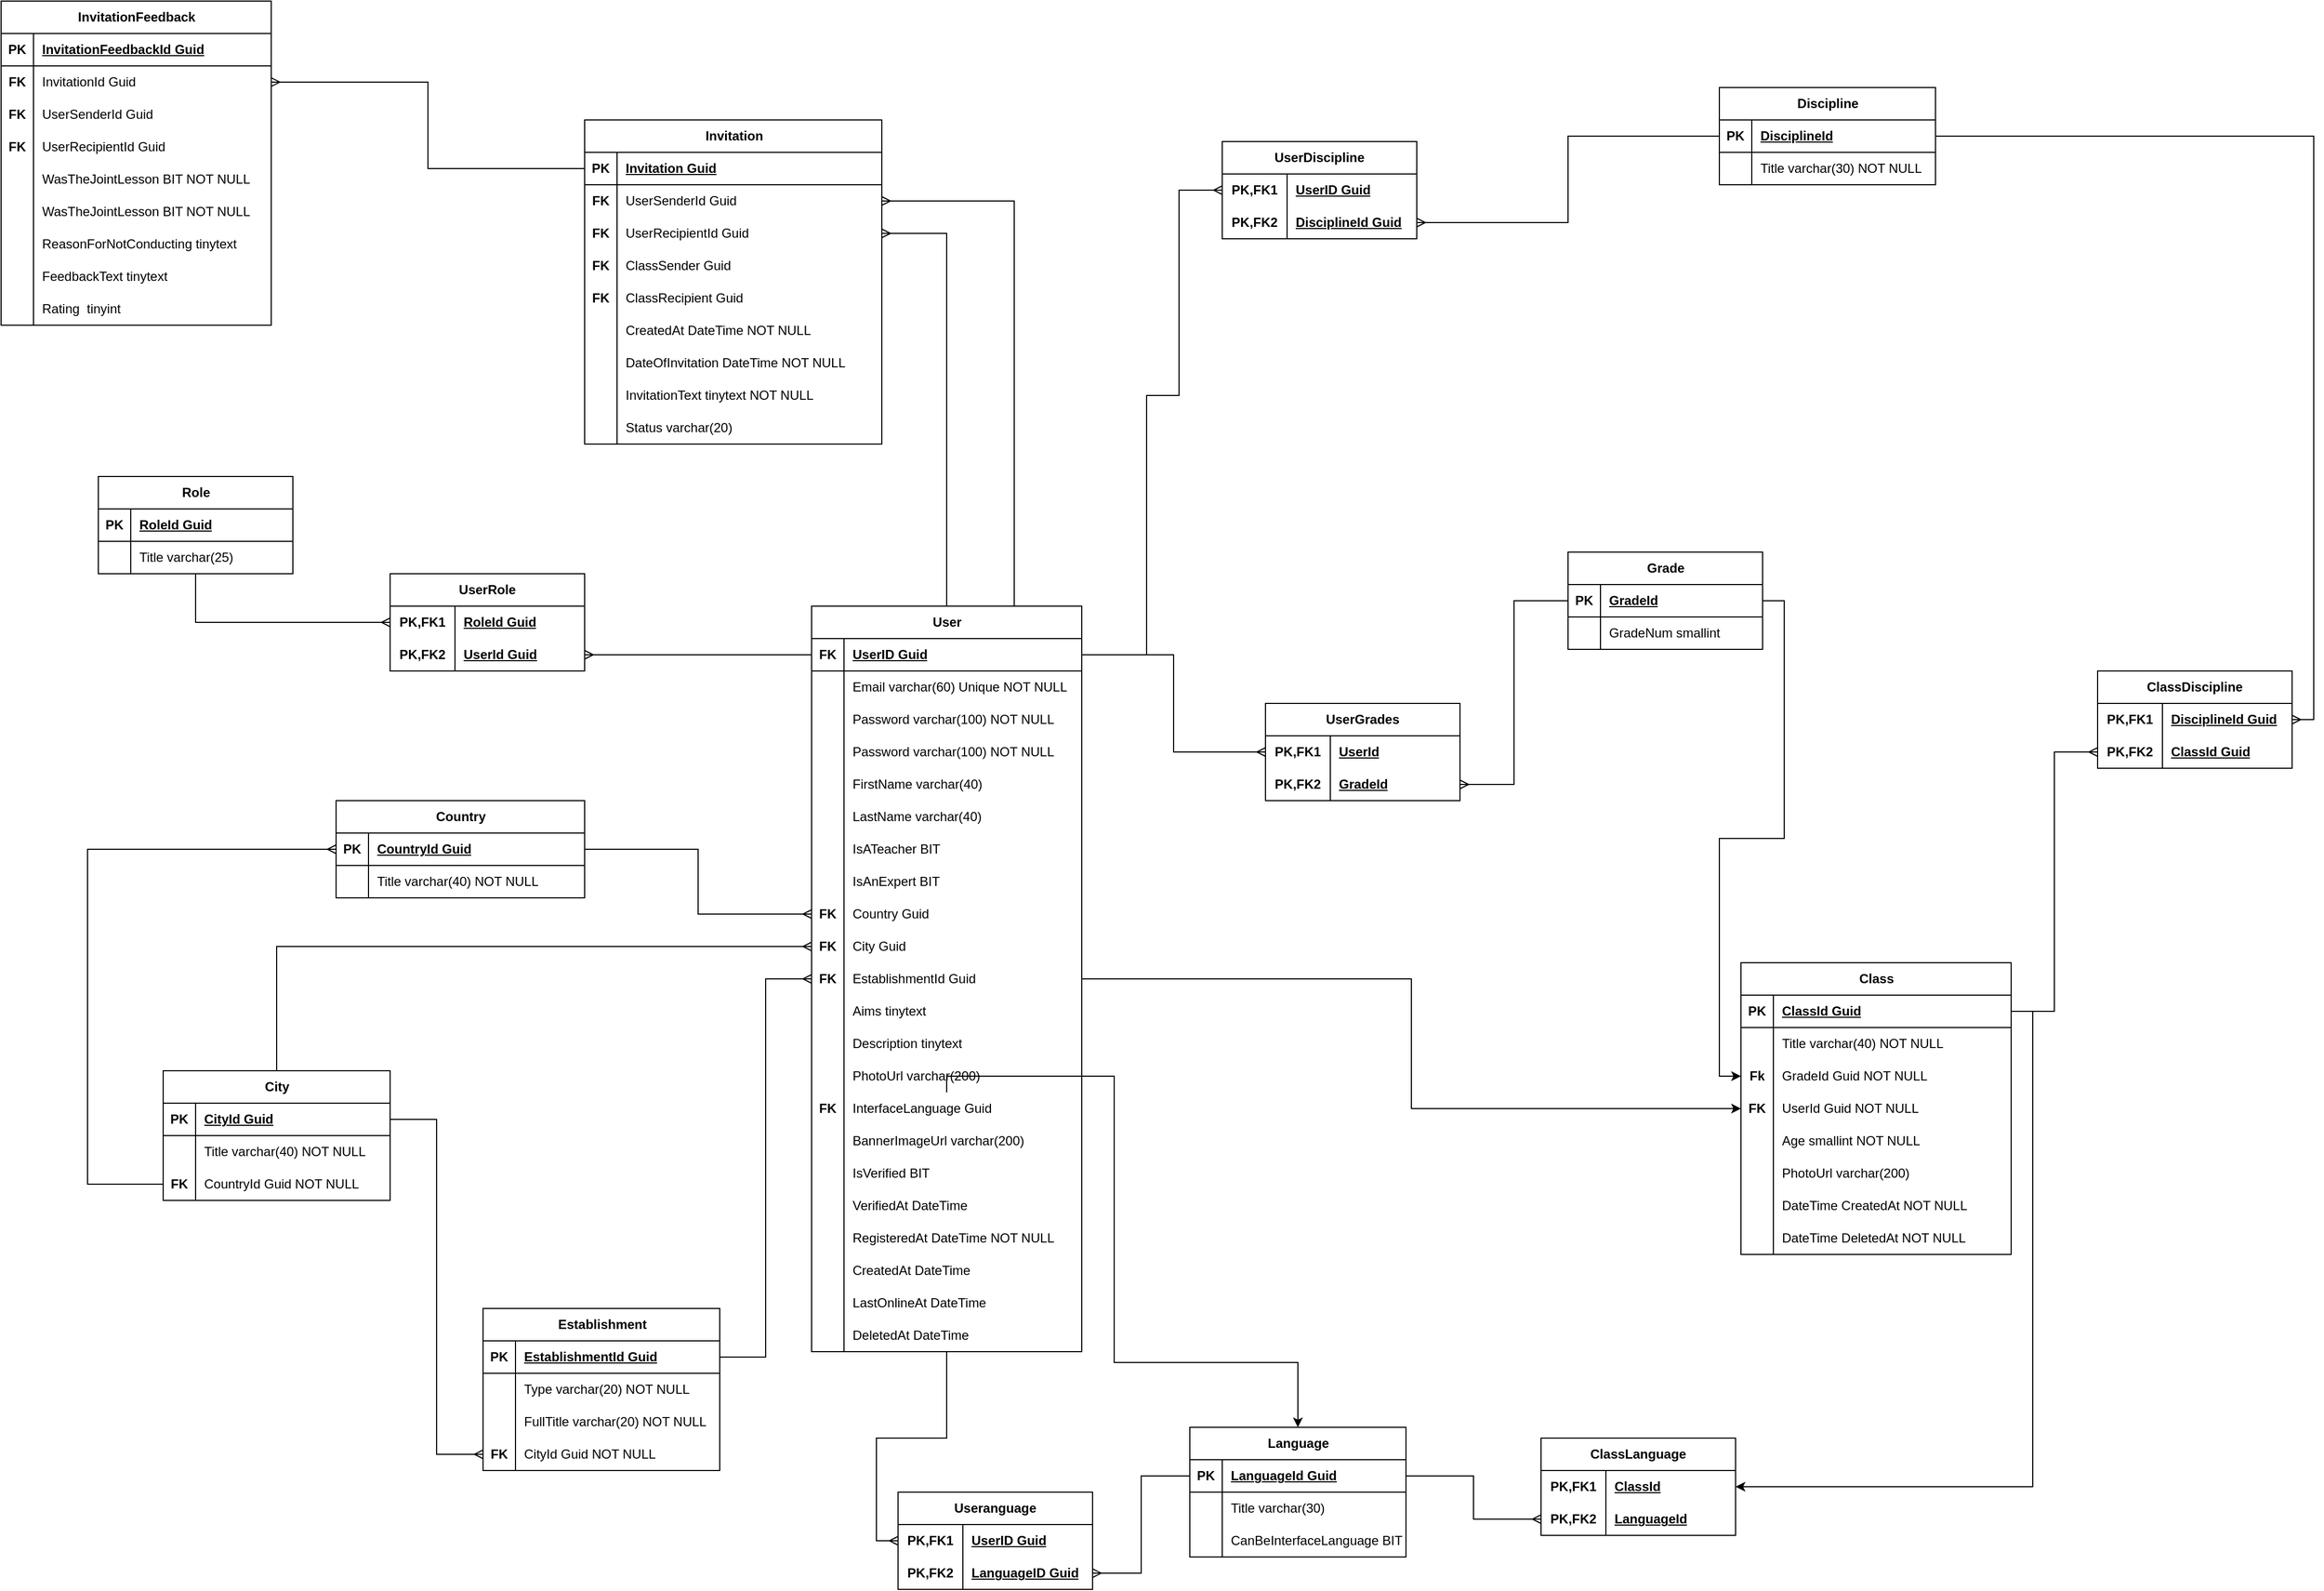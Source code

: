 <mxfile version="21.5.0" type="device">
  <diagram name="Page-1" id="oLW_052WXGifbZmkv6i8">
    <mxGraphModel dx="2050" dy="763" grid="1" gridSize="10" guides="1" tooltips="1" connect="1" arrows="1" fold="1" page="1" pageScale="1" pageWidth="850" pageHeight="1100" math="0" shadow="0">
      <root>
        <mxCell id="0" />
        <mxCell id="1" parent="0" />
        <mxCell id="JAyW6XnWxMPrVzUj-KhS-1" style="edgeStyle=orthogonalEdgeStyle;rounded=0;orthogonalLoop=1;jettySize=auto;html=1;entryX=0;entryY=0.5;entryDx=0;entryDy=0;endArrow=ERmany;endFill=0;" parent="1" source="uHq_uCDm-CEGFwKc-GGL-29" target="uHq_uCDm-CEGFwKc-GGL-203" edge="1">
          <mxGeometry relative="1" as="geometry" />
        </mxCell>
        <mxCell id="3q22mMDBUidcmebK8vps-5" style="edgeStyle=orthogonalEdgeStyle;rounded=0;orthogonalLoop=1;jettySize=auto;html=1;entryX=0;entryY=0.5;entryDx=0;entryDy=0;" parent="1" source="uHq_uCDm-CEGFwKc-GGL-29" target="uHq_uCDm-CEGFwKc-GGL-214" edge="1">
          <mxGeometry relative="1" as="geometry" />
        </mxCell>
        <mxCell id="4UURZrkJr0U54w-D_Yd1-4" style="edgeStyle=orthogonalEdgeStyle;rounded=0;orthogonalLoop=1;jettySize=auto;html=1;entryX=1;entryY=0.5;entryDx=0;entryDy=0;endArrow=ERmany;endFill=0;" parent="1" source="uHq_uCDm-CEGFwKc-GGL-29" target="qeiXO-V8FqTzyEdF31on-8" edge="1">
          <mxGeometry relative="1" as="geometry" />
        </mxCell>
        <mxCell id="4UURZrkJr0U54w-D_Yd1-5" style="edgeStyle=orthogonalEdgeStyle;rounded=0;orthogonalLoop=1;jettySize=auto;html=1;exitX=0.75;exitY=0;exitDx=0;exitDy=0;entryX=1;entryY=0.5;entryDx=0;entryDy=0;endArrow=ERmany;endFill=0;" parent="1" source="uHq_uCDm-CEGFwKc-GGL-29" target="qeiXO-V8FqTzyEdF31on-5" edge="1">
          <mxGeometry relative="1" as="geometry" />
        </mxCell>
        <mxCell id="uHq_uCDm-CEGFwKc-GGL-29" value="User" style="shape=table;startSize=30;container=1;collapsible=1;childLayout=tableLayout;fixedRows=1;rowLines=0;fontStyle=1;align=center;resizeLast=1;html=1;strokeWidth=1;" parent="1" vertex="1">
          <mxGeometry x="510" y="880" width="250" height="690" as="geometry">
            <mxRectangle x="370" y="430" width="90" height="30" as="alternateBounds" />
          </mxGeometry>
        </mxCell>
        <mxCell id="uHq_uCDm-CEGFwKc-GGL-30" value="" style="shape=tableRow;horizontal=0;startSize=0;swimlaneHead=0;swimlaneBody=0;fillColor=none;collapsible=0;dropTarget=0;points=[[0,0.5],[1,0.5]];portConstraint=eastwest;top=0;left=0;right=0;bottom=1;strokeWidth=1;" parent="uHq_uCDm-CEGFwKc-GGL-29" vertex="1">
          <mxGeometry y="30" width="250" height="30" as="geometry" />
        </mxCell>
        <mxCell id="uHq_uCDm-CEGFwKc-GGL-31" value="FK" style="shape=partialRectangle;connectable=0;fillColor=none;top=0;left=0;bottom=0;right=0;fontStyle=1;overflow=hidden;whiteSpace=wrap;html=1;strokeWidth=1;" parent="uHq_uCDm-CEGFwKc-GGL-30" vertex="1">
          <mxGeometry width="30" height="30" as="geometry">
            <mxRectangle width="30" height="30" as="alternateBounds" />
          </mxGeometry>
        </mxCell>
        <mxCell id="uHq_uCDm-CEGFwKc-GGL-32" value="UserID Guid" style="shape=partialRectangle;connectable=0;fillColor=none;top=0;left=0;bottom=0;right=0;align=left;spacingLeft=6;fontStyle=5;overflow=hidden;whiteSpace=wrap;html=1;strokeWidth=1;" parent="uHq_uCDm-CEGFwKc-GGL-30" vertex="1">
          <mxGeometry x="30" width="220" height="30" as="geometry">
            <mxRectangle width="220" height="30" as="alternateBounds" />
          </mxGeometry>
        </mxCell>
        <mxCell id="uHq_uCDm-CEGFwKc-GGL-42" value="" style="shape=tableRow;horizontal=0;startSize=0;swimlaneHead=0;swimlaneBody=0;fillColor=none;collapsible=0;dropTarget=0;points=[[0,0.5],[1,0.5]];portConstraint=eastwest;top=0;left=0;right=0;bottom=0;strokeWidth=1;" parent="uHq_uCDm-CEGFwKc-GGL-29" vertex="1">
          <mxGeometry y="60" width="250" height="30" as="geometry" />
        </mxCell>
        <mxCell id="uHq_uCDm-CEGFwKc-GGL-43" value="" style="shape=partialRectangle;connectable=0;fillColor=none;top=0;left=0;bottom=0;right=0;editable=1;overflow=hidden;whiteSpace=wrap;html=1;strokeWidth=1;" parent="uHq_uCDm-CEGFwKc-GGL-42" vertex="1">
          <mxGeometry width="30" height="30" as="geometry">
            <mxRectangle width="30" height="30" as="alternateBounds" />
          </mxGeometry>
        </mxCell>
        <mxCell id="uHq_uCDm-CEGFwKc-GGL-44" value="Email varchar(60) Unique NOT NULL" style="shape=partialRectangle;connectable=0;fillColor=none;top=0;left=0;bottom=0;right=0;align=left;spacingLeft=6;overflow=hidden;whiteSpace=wrap;html=1;strokeWidth=1;" parent="uHq_uCDm-CEGFwKc-GGL-42" vertex="1">
          <mxGeometry x="30" width="220" height="30" as="geometry">
            <mxRectangle width="220" height="30" as="alternateBounds" />
          </mxGeometry>
        </mxCell>
        <mxCell id="uHq_uCDm-CEGFwKc-GGL-45" value="" style="shape=tableRow;horizontal=0;startSize=0;swimlaneHead=0;swimlaneBody=0;fillColor=none;collapsible=0;dropTarget=0;points=[[0,0.5],[1,0.5]];portConstraint=eastwest;top=0;left=0;right=0;bottom=0;strokeWidth=1;" parent="uHq_uCDm-CEGFwKc-GGL-29" vertex="1">
          <mxGeometry y="90" width="250" height="30" as="geometry" />
        </mxCell>
        <mxCell id="uHq_uCDm-CEGFwKc-GGL-46" value="" style="shape=partialRectangle;connectable=0;fillColor=none;top=0;left=0;bottom=0;right=0;editable=1;overflow=hidden;whiteSpace=wrap;html=1;strokeWidth=1;" parent="uHq_uCDm-CEGFwKc-GGL-45" vertex="1">
          <mxGeometry width="30" height="30" as="geometry">
            <mxRectangle width="30" height="30" as="alternateBounds" />
          </mxGeometry>
        </mxCell>
        <mxCell id="uHq_uCDm-CEGFwKc-GGL-47" value="Password varchar(100) NOT NULL" style="shape=partialRectangle;connectable=0;fillColor=none;top=0;left=0;bottom=0;right=0;align=left;spacingLeft=6;overflow=hidden;whiteSpace=wrap;html=1;strokeWidth=1;" parent="uHq_uCDm-CEGFwKc-GGL-45" vertex="1">
          <mxGeometry x="30" width="220" height="30" as="geometry">
            <mxRectangle width="220" height="30" as="alternateBounds" />
          </mxGeometry>
        </mxCell>
        <mxCell id="Hx80kHTnsuPDP4hywLip-31" value="" style="shape=tableRow;horizontal=0;startSize=0;swimlaneHead=0;swimlaneBody=0;fillColor=none;collapsible=0;dropTarget=0;points=[[0,0.5],[1,0.5]];portConstraint=eastwest;top=0;left=0;right=0;bottom=0;strokeWidth=1;" parent="uHq_uCDm-CEGFwKc-GGL-29" vertex="1">
          <mxGeometry y="120" width="250" height="30" as="geometry" />
        </mxCell>
        <mxCell id="Hx80kHTnsuPDP4hywLip-32" value="" style="shape=partialRectangle;connectable=0;fillColor=none;top=0;left=0;bottom=0;right=0;editable=1;overflow=hidden;whiteSpace=wrap;html=1;strokeWidth=1;" parent="Hx80kHTnsuPDP4hywLip-31" vertex="1">
          <mxGeometry width="30" height="30" as="geometry">
            <mxRectangle width="30" height="30" as="alternateBounds" />
          </mxGeometry>
        </mxCell>
        <mxCell id="Hx80kHTnsuPDP4hywLip-33" value="Password varchar(100) NOT NULL" style="shape=partialRectangle;connectable=0;fillColor=none;top=0;left=0;bottom=0;right=0;align=left;spacingLeft=6;overflow=hidden;whiteSpace=wrap;html=1;strokeWidth=1;" parent="Hx80kHTnsuPDP4hywLip-31" vertex="1">
          <mxGeometry x="30" width="220" height="30" as="geometry">
            <mxRectangle width="220" height="30" as="alternateBounds" />
          </mxGeometry>
        </mxCell>
        <mxCell id="uHq_uCDm-CEGFwKc-GGL-33" value="" style="shape=tableRow;horizontal=0;startSize=0;swimlaneHead=0;swimlaneBody=0;fillColor=none;collapsible=0;dropTarget=0;points=[[0,0.5],[1,0.5]];portConstraint=eastwest;top=0;left=0;right=0;bottom=0;strokeWidth=1;" parent="uHq_uCDm-CEGFwKc-GGL-29" vertex="1">
          <mxGeometry y="150" width="250" height="30" as="geometry" />
        </mxCell>
        <mxCell id="uHq_uCDm-CEGFwKc-GGL-34" value="" style="shape=partialRectangle;connectable=0;fillColor=none;top=0;left=0;bottom=0;right=0;editable=1;overflow=hidden;whiteSpace=wrap;html=1;strokeWidth=1;" parent="uHq_uCDm-CEGFwKc-GGL-33" vertex="1">
          <mxGeometry width="30" height="30" as="geometry">
            <mxRectangle width="30" height="30" as="alternateBounds" />
          </mxGeometry>
        </mxCell>
        <mxCell id="uHq_uCDm-CEGFwKc-GGL-35" value="FirstName varchar(40)&amp;nbsp;" style="shape=partialRectangle;connectable=0;fillColor=none;top=0;left=0;bottom=0;right=0;align=left;spacingLeft=6;overflow=hidden;whiteSpace=wrap;html=1;strokeWidth=1;" parent="uHq_uCDm-CEGFwKc-GGL-33" vertex="1">
          <mxGeometry x="30" width="220" height="30" as="geometry">
            <mxRectangle width="220" height="30" as="alternateBounds" />
          </mxGeometry>
        </mxCell>
        <mxCell id="uHq_uCDm-CEGFwKc-GGL-36" value="" style="shape=tableRow;horizontal=0;startSize=0;swimlaneHead=0;swimlaneBody=0;fillColor=none;collapsible=0;dropTarget=0;points=[[0,0.5],[1,0.5]];portConstraint=eastwest;top=0;left=0;right=0;bottom=0;strokeWidth=1;" parent="uHq_uCDm-CEGFwKc-GGL-29" vertex="1">
          <mxGeometry y="180" width="250" height="30" as="geometry" />
        </mxCell>
        <mxCell id="uHq_uCDm-CEGFwKc-GGL-37" value="" style="shape=partialRectangle;connectable=0;fillColor=none;top=0;left=0;bottom=0;right=0;editable=1;overflow=hidden;whiteSpace=wrap;html=1;strokeWidth=1;" parent="uHq_uCDm-CEGFwKc-GGL-36" vertex="1">
          <mxGeometry width="30" height="30" as="geometry">
            <mxRectangle width="30" height="30" as="alternateBounds" />
          </mxGeometry>
        </mxCell>
        <mxCell id="uHq_uCDm-CEGFwKc-GGL-38" value="LastName varchar(40)" style="shape=partialRectangle;connectable=0;fillColor=none;top=0;left=0;bottom=0;right=0;align=left;spacingLeft=6;overflow=hidden;whiteSpace=wrap;html=1;strokeWidth=1;" parent="uHq_uCDm-CEGFwKc-GGL-36" vertex="1">
          <mxGeometry x="30" width="220" height="30" as="geometry">
            <mxRectangle width="220" height="30" as="alternateBounds" />
          </mxGeometry>
        </mxCell>
        <mxCell id="jma0MHzXdIGKpiO-SS4k-1" value="" style="shape=tableRow;horizontal=0;startSize=0;swimlaneHead=0;swimlaneBody=0;fillColor=none;collapsible=0;dropTarget=0;points=[[0,0.5],[1,0.5]];portConstraint=eastwest;top=0;left=0;right=0;bottom=0;strokeWidth=1;" parent="uHq_uCDm-CEGFwKc-GGL-29" vertex="1">
          <mxGeometry y="210" width="250" height="30" as="geometry" />
        </mxCell>
        <mxCell id="jma0MHzXdIGKpiO-SS4k-2" value="" style="shape=partialRectangle;connectable=0;fillColor=none;top=0;left=0;bottom=0;right=0;editable=1;overflow=hidden;whiteSpace=wrap;html=1;strokeWidth=1;" parent="jma0MHzXdIGKpiO-SS4k-1" vertex="1">
          <mxGeometry width="30" height="30" as="geometry">
            <mxRectangle width="30" height="30" as="alternateBounds" />
          </mxGeometry>
        </mxCell>
        <mxCell id="jma0MHzXdIGKpiO-SS4k-3" value="IsATeacher BIT" style="shape=partialRectangle;connectable=0;fillColor=none;top=0;left=0;bottom=0;right=0;align=left;spacingLeft=6;overflow=hidden;whiteSpace=wrap;html=1;strokeWidth=1;" parent="jma0MHzXdIGKpiO-SS4k-1" vertex="1">
          <mxGeometry x="30" width="220" height="30" as="geometry">
            <mxRectangle width="220" height="30" as="alternateBounds" />
          </mxGeometry>
        </mxCell>
        <mxCell id="jma0MHzXdIGKpiO-SS4k-4" value="" style="shape=tableRow;horizontal=0;startSize=0;swimlaneHead=0;swimlaneBody=0;fillColor=none;collapsible=0;dropTarget=0;points=[[0,0.5],[1,0.5]];portConstraint=eastwest;top=0;left=0;right=0;bottom=0;strokeWidth=1;" parent="uHq_uCDm-CEGFwKc-GGL-29" vertex="1">
          <mxGeometry y="240" width="250" height="30" as="geometry" />
        </mxCell>
        <mxCell id="jma0MHzXdIGKpiO-SS4k-5" value="" style="shape=partialRectangle;connectable=0;fillColor=none;top=0;left=0;bottom=0;right=0;editable=1;overflow=hidden;whiteSpace=wrap;html=1;strokeWidth=1;" parent="jma0MHzXdIGKpiO-SS4k-4" vertex="1">
          <mxGeometry width="30" height="30" as="geometry">
            <mxRectangle width="30" height="30" as="alternateBounds" />
          </mxGeometry>
        </mxCell>
        <mxCell id="jma0MHzXdIGKpiO-SS4k-6" value="IsAnExpert BIT" style="shape=partialRectangle;connectable=0;fillColor=none;top=0;left=0;bottom=0;right=0;align=left;spacingLeft=6;overflow=hidden;whiteSpace=wrap;html=1;strokeWidth=1;" parent="jma0MHzXdIGKpiO-SS4k-4" vertex="1">
          <mxGeometry x="30" width="220" height="30" as="geometry">
            <mxRectangle width="220" height="30" as="alternateBounds" />
          </mxGeometry>
        </mxCell>
        <mxCell id="5yjpblKI1oGUzLNqG-Jg-8" value="" style="shape=tableRow;horizontal=0;startSize=0;swimlaneHead=0;swimlaneBody=0;fillColor=none;collapsible=0;dropTarget=0;points=[[0,0.5],[1,0.5]];portConstraint=eastwest;top=0;left=0;right=0;bottom=0;strokeWidth=1;" parent="uHq_uCDm-CEGFwKc-GGL-29" vertex="1">
          <mxGeometry y="270" width="250" height="30" as="geometry" />
        </mxCell>
        <mxCell id="5yjpblKI1oGUzLNqG-Jg-9" value="FK" style="shape=partialRectangle;connectable=0;fillColor=none;top=0;left=0;bottom=0;right=0;editable=1;overflow=hidden;whiteSpace=wrap;html=1;strokeWidth=1;fontStyle=1" parent="5yjpblKI1oGUzLNqG-Jg-8" vertex="1">
          <mxGeometry width="30" height="30" as="geometry">
            <mxRectangle width="30" height="30" as="alternateBounds" />
          </mxGeometry>
        </mxCell>
        <mxCell id="5yjpblKI1oGUzLNqG-Jg-10" value="Country Guid" style="shape=partialRectangle;connectable=0;fillColor=none;top=0;left=0;bottom=0;right=0;align=left;spacingLeft=6;overflow=hidden;whiteSpace=wrap;html=1;strokeWidth=1;" parent="5yjpblKI1oGUzLNqG-Jg-8" vertex="1">
          <mxGeometry x="30" width="220" height="30" as="geometry">
            <mxRectangle width="220" height="30" as="alternateBounds" />
          </mxGeometry>
        </mxCell>
        <mxCell id="e2SNrTwmUDq-XzZ8M2r9-1" value="" style="shape=tableRow;horizontal=0;startSize=0;swimlaneHead=0;swimlaneBody=0;fillColor=none;collapsible=0;dropTarget=0;points=[[0,0.5],[1,0.5]];portConstraint=eastwest;top=0;left=0;right=0;bottom=0;strokeWidth=1;" vertex="1" parent="uHq_uCDm-CEGFwKc-GGL-29">
          <mxGeometry y="300" width="250" height="30" as="geometry" />
        </mxCell>
        <mxCell id="e2SNrTwmUDq-XzZ8M2r9-2" value="FK" style="shape=partialRectangle;connectable=0;fillColor=none;top=0;left=0;bottom=0;right=0;editable=1;overflow=hidden;whiteSpace=wrap;html=1;strokeWidth=1;fontStyle=1" vertex="1" parent="e2SNrTwmUDq-XzZ8M2r9-1">
          <mxGeometry width="30" height="30" as="geometry">
            <mxRectangle width="30" height="30" as="alternateBounds" />
          </mxGeometry>
        </mxCell>
        <mxCell id="e2SNrTwmUDq-XzZ8M2r9-3" value="City Guid" style="shape=partialRectangle;connectable=0;fillColor=none;top=0;left=0;bottom=0;right=0;align=left;spacingLeft=6;overflow=hidden;whiteSpace=wrap;html=1;strokeWidth=1;" vertex="1" parent="e2SNrTwmUDq-XzZ8M2r9-1">
          <mxGeometry x="30" width="220" height="30" as="geometry">
            <mxRectangle width="220" height="30" as="alternateBounds" />
          </mxGeometry>
        </mxCell>
        <mxCell id="INQ4oLNOgzTdT7xalO9u-1" value="" style="shape=tableRow;horizontal=0;startSize=0;swimlaneHead=0;swimlaneBody=0;fillColor=none;collapsible=0;dropTarget=0;points=[[0,0.5],[1,0.5]];portConstraint=eastwest;top=0;left=0;right=0;bottom=0;strokeWidth=1;" parent="uHq_uCDm-CEGFwKc-GGL-29" vertex="1">
          <mxGeometry y="330" width="250" height="30" as="geometry" />
        </mxCell>
        <mxCell id="INQ4oLNOgzTdT7xalO9u-2" value="FK" style="shape=partialRectangle;connectable=0;fillColor=none;top=0;left=0;bottom=0;right=0;editable=1;overflow=hidden;whiteSpace=wrap;html=1;strokeWidth=1;fontStyle=1" parent="INQ4oLNOgzTdT7xalO9u-1" vertex="1">
          <mxGeometry width="30" height="30" as="geometry">
            <mxRectangle width="30" height="30" as="alternateBounds" />
          </mxGeometry>
        </mxCell>
        <mxCell id="INQ4oLNOgzTdT7xalO9u-3" value="EstablishmentId Guid" style="shape=partialRectangle;connectable=0;fillColor=none;top=0;left=0;bottom=0;right=0;align=left;spacingLeft=6;overflow=hidden;whiteSpace=wrap;html=1;strokeWidth=1;" parent="INQ4oLNOgzTdT7xalO9u-1" vertex="1">
          <mxGeometry x="30" width="220" height="30" as="geometry">
            <mxRectangle width="220" height="30" as="alternateBounds" />
          </mxGeometry>
        </mxCell>
        <mxCell id="uHq_uCDm-CEGFwKc-GGL-217" value="" style="shape=tableRow;horizontal=0;startSize=0;swimlaneHead=0;swimlaneBody=0;fillColor=none;collapsible=0;dropTarget=0;points=[[0,0.5],[1,0.5]];portConstraint=eastwest;top=0;left=0;right=0;bottom=0;strokeWidth=1;" parent="uHq_uCDm-CEGFwKc-GGL-29" vertex="1">
          <mxGeometry y="360" width="250" height="30" as="geometry" />
        </mxCell>
        <mxCell id="uHq_uCDm-CEGFwKc-GGL-218" value="" style="shape=partialRectangle;connectable=0;fillColor=none;top=0;left=0;bottom=0;right=0;editable=1;overflow=hidden;whiteSpace=wrap;html=1;strokeWidth=1;" parent="uHq_uCDm-CEGFwKc-GGL-217" vertex="1">
          <mxGeometry width="30" height="30" as="geometry">
            <mxRectangle width="30" height="30" as="alternateBounds" />
          </mxGeometry>
        </mxCell>
        <mxCell id="uHq_uCDm-CEGFwKc-GGL-219" value="Aims tinytext" style="shape=partialRectangle;connectable=0;fillColor=none;top=0;left=0;bottom=0;right=0;align=left;spacingLeft=6;overflow=hidden;whiteSpace=wrap;html=1;strokeWidth=1;" parent="uHq_uCDm-CEGFwKc-GGL-217" vertex="1">
          <mxGeometry x="30" width="220" height="30" as="geometry">
            <mxRectangle width="220" height="30" as="alternateBounds" />
          </mxGeometry>
        </mxCell>
        <mxCell id="jma0MHzXdIGKpiO-SS4k-7" value="" style="shape=tableRow;horizontal=0;startSize=0;swimlaneHead=0;swimlaneBody=0;fillColor=none;collapsible=0;dropTarget=0;points=[[0,0.5],[1,0.5]];portConstraint=eastwest;top=0;left=0;right=0;bottom=0;strokeWidth=1;" parent="uHq_uCDm-CEGFwKc-GGL-29" vertex="1">
          <mxGeometry y="390" width="250" height="30" as="geometry" />
        </mxCell>
        <mxCell id="jma0MHzXdIGKpiO-SS4k-8" value="" style="shape=partialRectangle;connectable=0;fillColor=none;top=0;left=0;bottom=0;right=0;editable=1;overflow=hidden;whiteSpace=wrap;html=1;strokeWidth=1;" parent="jma0MHzXdIGKpiO-SS4k-7" vertex="1">
          <mxGeometry width="30" height="30" as="geometry">
            <mxRectangle width="30" height="30" as="alternateBounds" />
          </mxGeometry>
        </mxCell>
        <mxCell id="jma0MHzXdIGKpiO-SS4k-9" value="Description tinytext" style="shape=partialRectangle;connectable=0;fillColor=none;top=0;left=0;bottom=0;right=0;align=left;spacingLeft=6;overflow=hidden;whiteSpace=wrap;html=1;strokeWidth=1;" parent="jma0MHzXdIGKpiO-SS4k-7" vertex="1">
          <mxGeometry x="30" width="220" height="30" as="geometry">
            <mxRectangle width="220" height="30" as="alternateBounds" />
          </mxGeometry>
        </mxCell>
        <mxCell id="uHq_uCDm-CEGFwKc-GGL-256" value="" style="shape=tableRow;horizontal=0;startSize=0;swimlaneHead=0;swimlaneBody=0;fillColor=none;collapsible=0;dropTarget=0;points=[[0,0.5],[1,0.5]];portConstraint=eastwest;top=0;left=0;right=0;bottom=0;strokeWidth=1;" parent="uHq_uCDm-CEGFwKc-GGL-29" vertex="1">
          <mxGeometry y="420" width="250" height="30" as="geometry" />
        </mxCell>
        <mxCell id="uHq_uCDm-CEGFwKc-GGL-257" value="" style="shape=partialRectangle;connectable=0;fillColor=none;top=0;left=0;bottom=0;right=0;editable=1;overflow=hidden;whiteSpace=wrap;html=1;strokeWidth=1;" parent="uHq_uCDm-CEGFwKc-GGL-256" vertex="1">
          <mxGeometry width="30" height="30" as="geometry">
            <mxRectangle width="30" height="30" as="alternateBounds" />
          </mxGeometry>
        </mxCell>
        <mxCell id="uHq_uCDm-CEGFwKc-GGL-258" value="PhotoUrl varchar(200)" style="shape=partialRectangle;connectable=0;fillColor=none;top=0;left=0;bottom=0;right=0;align=left;spacingLeft=6;overflow=hidden;whiteSpace=wrap;html=1;strokeWidth=1;" parent="uHq_uCDm-CEGFwKc-GGL-256" vertex="1">
          <mxGeometry x="30" width="220" height="30" as="geometry">
            <mxRectangle width="220" height="30" as="alternateBounds" />
          </mxGeometry>
        </mxCell>
        <mxCell id="ctQBOZw4vagbi_QwaWRH-4" value="" style="shape=tableRow;horizontal=0;startSize=0;swimlaneHead=0;swimlaneBody=0;fillColor=none;collapsible=0;dropTarget=0;points=[[0,0.5],[1,0.5]];portConstraint=eastwest;top=0;left=0;right=0;bottom=0;strokeWidth=1;" parent="uHq_uCDm-CEGFwKc-GGL-29" vertex="1">
          <mxGeometry y="450" width="250" height="30" as="geometry" />
        </mxCell>
        <mxCell id="ctQBOZw4vagbi_QwaWRH-5" value="&lt;b&gt;FK&lt;/b&gt;" style="shape=partialRectangle;connectable=0;fillColor=none;top=0;left=0;bottom=0;right=0;editable=1;overflow=hidden;whiteSpace=wrap;html=1;strokeWidth=1;" parent="ctQBOZw4vagbi_QwaWRH-4" vertex="1">
          <mxGeometry width="30" height="30" as="geometry">
            <mxRectangle width="30" height="30" as="alternateBounds" />
          </mxGeometry>
        </mxCell>
        <mxCell id="ctQBOZw4vagbi_QwaWRH-6" value="InterfaceLanguage Guid" style="shape=partialRectangle;connectable=0;fillColor=none;top=0;left=0;bottom=0;right=0;align=left;spacingLeft=6;overflow=hidden;whiteSpace=wrap;html=1;strokeWidth=1;" parent="ctQBOZw4vagbi_QwaWRH-4" vertex="1">
          <mxGeometry x="30" width="220" height="30" as="geometry">
            <mxRectangle width="220" height="30" as="alternateBounds" />
          </mxGeometry>
        </mxCell>
        <mxCell id="5yg50umYMI5J6z6jHBOH-31" value="" style="shape=tableRow;horizontal=0;startSize=0;swimlaneHead=0;swimlaneBody=0;fillColor=none;collapsible=0;dropTarget=0;points=[[0,0.5],[1,0.5]];portConstraint=eastwest;top=0;left=0;right=0;bottom=0;strokeWidth=1;" parent="uHq_uCDm-CEGFwKc-GGL-29" vertex="1">
          <mxGeometry y="480" width="250" height="30" as="geometry" />
        </mxCell>
        <mxCell id="5yg50umYMI5J6z6jHBOH-32" value="" style="shape=partialRectangle;connectable=0;fillColor=none;top=0;left=0;bottom=0;right=0;editable=1;overflow=hidden;whiteSpace=wrap;html=1;strokeWidth=1;" parent="5yg50umYMI5J6z6jHBOH-31" vertex="1">
          <mxGeometry width="30" height="30" as="geometry">
            <mxRectangle width="30" height="30" as="alternateBounds" />
          </mxGeometry>
        </mxCell>
        <mxCell id="5yg50umYMI5J6z6jHBOH-33" value="BannerImageUrl varchar(200)" style="shape=partialRectangle;connectable=0;fillColor=none;top=0;left=0;bottom=0;right=0;align=left;spacingLeft=6;overflow=hidden;whiteSpace=wrap;html=1;strokeWidth=1;" parent="5yg50umYMI5J6z6jHBOH-31" vertex="1">
          <mxGeometry x="30" width="220" height="30" as="geometry">
            <mxRectangle width="220" height="30" as="alternateBounds" />
          </mxGeometry>
        </mxCell>
        <mxCell id="5yg50umYMI5J6z6jHBOH-40" value="" style="shape=tableRow;horizontal=0;startSize=0;swimlaneHead=0;swimlaneBody=0;fillColor=none;collapsible=0;dropTarget=0;points=[[0,0.5],[1,0.5]];portConstraint=eastwest;top=0;left=0;right=0;bottom=0;strokeWidth=1;" parent="uHq_uCDm-CEGFwKc-GGL-29" vertex="1">
          <mxGeometry y="510" width="250" height="30" as="geometry" />
        </mxCell>
        <mxCell id="5yg50umYMI5J6z6jHBOH-41" value="" style="shape=partialRectangle;connectable=0;fillColor=none;top=0;left=0;bottom=0;right=0;editable=1;overflow=hidden;whiteSpace=wrap;html=1;strokeWidth=1;" parent="5yg50umYMI5J6z6jHBOH-40" vertex="1">
          <mxGeometry width="30" height="30" as="geometry">
            <mxRectangle width="30" height="30" as="alternateBounds" />
          </mxGeometry>
        </mxCell>
        <mxCell id="5yg50umYMI5J6z6jHBOH-42" value="IsVerified BIT" style="shape=partialRectangle;connectable=0;fillColor=none;top=0;left=0;bottom=0;right=0;align=left;spacingLeft=6;overflow=hidden;whiteSpace=wrap;html=1;strokeWidth=1;" parent="5yg50umYMI5J6z6jHBOH-40" vertex="1">
          <mxGeometry x="30" width="220" height="30" as="geometry">
            <mxRectangle width="220" height="30" as="alternateBounds" />
          </mxGeometry>
        </mxCell>
        <mxCell id="jma0MHzXdIGKpiO-SS4k-16" value="" style="shape=tableRow;horizontal=0;startSize=0;swimlaneHead=0;swimlaneBody=0;fillColor=none;collapsible=0;dropTarget=0;points=[[0,0.5],[1,0.5]];portConstraint=eastwest;top=0;left=0;right=0;bottom=0;strokeWidth=1;" parent="uHq_uCDm-CEGFwKc-GGL-29" vertex="1">
          <mxGeometry y="540" width="250" height="30" as="geometry" />
        </mxCell>
        <mxCell id="jma0MHzXdIGKpiO-SS4k-17" value="" style="shape=partialRectangle;connectable=0;fillColor=none;top=0;left=0;bottom=0;right=0;editable=1;overflow=hidden;whiteSpace=wrap;html=1;strokeWidth=1;" parent="jma0MHzXdIGKpiO-SS4k-16" vertex="1">
          <mxGeometry width="30" height="30" as="geometry">
            <mxRectangle width="30" height="30" as="alternateBounds" />
          </mxGeometry>
        </mxCell>
        <mxCell id="jma0MHzXdIGKpiO-SS4k-18" value="VerifiedAt DateTime&amp;nbsp;" style="shape=partialRectangle;connectable=0;fillColor=none;top=0;left=0;bottom=0;right=0;align=left;spacingLeft=6;overflow=hidden;whiteSpace=wrap;html=1;strokeWidth=1;" parent="jma0MHzXdIGKpiO-SS4k-16" vertex="1">
          <mxGeometry x="30" width="220" height="30" as="geometry">
            <mxRectangle width="220" height="30" as="alternateBounds" />
          </mxGeometry>
        </mxCell>
        <mxCell id="Hx80kHTnsuPDP4hywLip-1" value="" style="shape=tableRow;horizontal=0;startSize=0;swimlaneHead=0;swimlaneBody=0;fillColor=none;collapsible=0;dropTarget=0;points=[[0,0.5],[1,0.5]];portConstraint=eastwest;top=0;left=0;right=0;bottom=0;strokeWidth=1;" parent="uHq_uCDm-CEGFwKc-GGL-29" vertex="1">
          <mxGeometry y="570" width="250" height="30" as="geometry" />
        </mxCell>
        <mxCell id="Hx80kHTnsuPDP4hywLip-2" value="" style="shape=partialRectangle;connectable=0;fillColor=none;top=0;left=0;bottom=0;right=0;editable=1;overflow=hidden;whiteSpace=wrap;html=1;strokeWidth=1;" parent="Hx80kHTnsuPDP4hywLip-1" vertex="1">
          <mxGeometry width="30" height="30" as="geometry">
            <mxRectangle width="30" height="30" as="alternateBounds" />
          </mxGeometry>
        </mxCell>
        <mxCell id="Hx80kHTnsuPDP4hywLip-3" value="RegisteredAt DateTime NOT NULL" style="shape=partialRectangle;connectable=0;fillColor=none;top=0;left=0;bottom=0;right=0;align=left;spacingLeft=6;overflow=hidden;whiteSpace=wrap;html=1;strokeWidth=1;" parent="Hx80kHTnsuPDP4hywLip-1" vertex="1">
          <mxGeometry x="30" width="220" height="30" as="geometry">
            <mxRectangle width="220" height="30" as="alternateBounds" />
          </mxGeometry>
        </mxCell>
        <mxCell id="jma0MHzXdIGKpiO-SS4k-10" value="" style="shape=tableRow;horizontal=0;startSize=0;swimlaneHead=0;swimlaneBody=0;fillColor=none;collapsible=0;dropTarget=0;points=[[0,0.5],[1,0.5]];portConstraint=eastwest;top=0;left=0;right=0;bottom=0;strokeWidth=1;" parent="uHq_uCDm-CEGFwKc-GGL-29" vertex="1">
          <mxGeometry y="600" width="250" height="30" as="geometry" />
        </mxCell>
        <mxCell id="jma0MHzXdIGKpiO-SS4k-11" value="" style="shape=partialRectangle;connectable=0;fillColor=none;top=0;left=0;bottom=0;right=0;editable=1;overflow=hidden;whiteSpace=wrap;html=1;strokeWidth=1;" parent="jma0MHzXdIGKpiO-SS4k-10" vertex="1">
          <mxGeometry width="30" height="30" as="geometry">
            <mxRectangle width="30" height="30" as="alternateBounds" />
          </mxGeometry>
        </mxCell>
        <mxCell id="jma0MHzXdIGKpiO-SS4k-12" value="CreatedAt DateTime" style="shape=partialRectangle;connectable=0;fillColor=none;top=0;left=0;bottom=0;right=0;align=left;spacingLeft=6;overflow=hidden;whiteSpace=wrap;html=1;strokeWidth=1;" parent="jma0MHzXdIGKpiO-SS4k-10" vertex="1">
          <mxGeometry x="30" width="220" height="30" as="geometry">
            <mxRectangle width="220" height="30" as="alternateBounds" />
          </mxGeometry>
        </mxCell>
        <mxCell id="jma0MHzXdIGKpiO-SS4k-13" value="" style="shape=tableRow;horizontal=0;startSize=0;swimlaneHead=0;swimlaneBody=0;fillColor=none;collapsible=0;dropTarget=0;points=[[0,0.5],[1,0.5]];portConstraint=eastwest;top=0;left=0;right=0;bottom=0;strokeWidth=1;" parent="uHq_uCDm-CEGFwKc-GGL-29" vertex="1">
          <mxGeometry y="630" width="250" height="30" as="geometry" />
        </mxCell>
        <mxCell id="jma0MHzXdIGKpiO-SS4k-14" value="" style="shape=partialRectangle;connectable=0;fillColor=none;top=0;left=0;bottom=0;right=0;editable=1;overflow=hidden;whiteSpace=wrap;html=1;strokeWidth=1;" parent="jma0MHzXdIGKpiO-SS4k-13" vertex="1">
          <mxGeometry width="30" height="30" as="geometry">
            <mxRectangle width="30" height="30" as="alternateBounds" />
          </mxGeometry>
        </mxCell>
        <mxCell id="jma0MHzXdIGKpiO-SS4k-15" value="LastOnlineAt DateTime" style="shape=partialRectangle;connectable=0;fillColor=none;top=0;left=0;bottom=0;right=0;align=left;spacingLeft=6;overflow=hidden;whiteSpace=wrap;html=1;strokeWidth=1;" parent="jma0MHzXdIGKpiO-SS4k-13" vertex="1">
          <mxGeometry x="30" width="220" height="30" as="geometry">
            <mxRectangle width="220" height="30" as="alternateBounds" />
          </mxGeometry>
        </mxCell>
        <mxCell id="jma0MHzXdIGKpiO-SS4k-19" value="" style="shape=tableRow;horizontal=0;startSize=0;swimlaneHead=0;swimlaneBody=0;fillColor=none;collapsible=0;dropTarget=0;points=[[0,0.5],[1,0.5]];portConstraint=eastwest;top=0;left=0;right=0;bottom=0;strokeWidth=1;" parent="uHq_uCDm-CEGFwKc-GGL-29" vertex="1">
          <mxGeometry y="660" width="250" height="30" as="geometry" />
        </mxCell>
        <mxCell id="jma0MHzXdIGKpiO-SS4k-20" value="" style="shape=partialRectangle;connectable=0;fillColor=none;top=0;left=0;bottom=0;right=0;editable=1;overflow=hidden;whiteSpace=wrap;html=1;strokeWidth=1;" parent="jma0MHzXdIGKpiO-SS4k-19" vertex="1">
          <mxGeometry width="30" height="30" as="geometry">
            <mxRectangle width="30" height="30" as="alternateBounds" />
          </mxGeometry>
        </mxCell>
        <mxCell id="jma0MHzXdIGKpiO-SS4k-21" value="DeletedAt DateTime&amp;nbsp;" style="shape=partialRectangle;connectable=0;fillColor=none;top=0;left=0;bottom=0;right=0;align=left;spacingLeft=6;overflow=hidden;whiteSpace=wrap;html=1;strokeWidth=1;" parent="jma0MHzXdIGKpiO-SS4k-19" vertex="1">
          <mxGeometry x="30" width="220" height="30" as="geometry">
            <mxRectangle width="220" height="30" as="alternateBounds" />
          </mxGeometry>
        </mxCell>
        <mxCell id="uHq_uCDm-CEGFwKc-GGL-66" value="Class" style="shape=table;startSize=30;container=1;collapsible=1;childLayout=tableLayout;fixedRows=1;rowLines=0;fontStyle=1;align=center;resizeLast=1;html=1;strokeWidth=1;" parent="1" vertex="1">
          <mxGeometry x="1370" y="1210" width="250" height="270" as="geometry" />
        </mxCell>
        <mxCell id="uHq_uCDm-CEGFwKc-GGL-67" value="" style="shape=tableRow;horizontal=0;startSize=0;swimlaneHead=0;swimlaneBody=0;fillColor=none;collapsible=0;dropTarget=0;points=[[0,0.5],[1,0.5]];portConstraint=eastwest;top=0;left=0;right=0;bottom=1;strokeWidth=1;" parent="uHq_uCDm-CEGFwKc-GGL-66" vertex="1">
          <mxGeometry y="30" width="250" height="30" as="geometry" />
        </mxCell>
        <mxCell id="uHq_uCDm-CEGFwKc-GGL-68" value="PK" style="shape=partialRectangle;connectable=0;fillColor=none;top=0;left=0;bottom=0;right=0;fontStyle=1;overflow=hidden;whiteSpace=wrap;html=1;strokeWidth=1;" parent="uHq_uCDm-CEGFwKc-GGL-67" vertex="1">
          <mxGeometry width="30" height="30" as="geometry">
            <mxRectangle width="30" height="30" as="alternateBounds" />
          </mxGeometry>
        </mxCell>
        <mxCell id="uHq_uCDm-CEGFwKc-GGL-69" value="ClassId Guid" style="shape=partialRectangle;connectable=0;fillColor=none;top=0;left=0;bottom=0;right=0;align=left;spacingLeft=6;fontStyle=5;overflow=hidden;whiteSpace=wrap;html=1;strokeWidth=1;" parent="uHq_uCDm-CEGFwKc-GGL-67" vertex="1">
          <mxGeometry x="30" width="220" height="30" as="geometry">
            <mxRectangle width="220" height="30" as="alternateBounds" />
          </mxGeometry>
        </mxCell>
        <mxCell id="uHq_uCDm-CEGFwKc-GGL-79" value="" style="shape=tableRow;horizontal=0;startSize=0;swimlaneHead=0;swimlaneBody=0;fillColor=none;collapsible=0;dropTarget=0;points=[[0,0.5],[1,0.5]];portConstraint=eastwest;top=0;left=0;right=0;bottom=0;strokeWidth=1;" parent="uHq_uCDm-CEGFwKc-GGL-66" vertex="1">
          <mxGeometry y="60" width="250" height="30" as="geometry" />
        </mxCell>
        <mxCell id="uHq_uCDm-CEGFwKc-GGL-80" value="" style="shape=partialRectangle;connectable=0;fillColor=none;top=0;left=0;bottom=0;right=0;editable=1;overflow=hidden;whiteSpace=wrap;html=1;strokeWidth=1;fontStyle=1" parent="uHq_uCDm-CEGFwKc-GGL-79" vertex="1">
          <mxGeometry width="30" height="30" as="geometry">
            <mxRectangle width="30" height="30" as="alternateBounds" />
          </mxGeometry>
        </mxCell>
        <mxCell id="uHq_uCDm-CEGFwKc-GGL-81" value="Title varchar(40) NOT NULL" style="shape=partialRectangle;connectable=0;fillColor=none;top=0;left=0;bottom=0;right=0;align=left;spacingLeft=6;overflow=hidden;whiteSpace=wrap;html=1;strokeWidth=1;" parent="uHq_uCDm-CEGFwKc-GGL-79" vertex="1">
          <mxGeometry x="30" width="220" height="30" as="geometry">
            <mxRectangle width="220" height="30" as="alternateBounds" />
          </mxGeometry>
        </mxCell>
        <mxCell id="2lQ0iDnjXbhYpjtgHI0b-4" value="" style="shape=tableRow;horizontal=0;startSize=0;swimlaneHead=0;swimlaneBody=0;fillColor=none;collapsible=0;dropTarget=0;points=[[0,0.5],[1,0.5]];portConstraint=eastwest;top=0;left=0;right=0;bottom=0;strokeWidth=1;" parent="uHq_uCDm-CEGFwKc-GGL-66" vertex="1">
          <mxGeometry y="90" width="250" height="30" as="geometry" />
        </mxCell>
        <mxCell id="2lQ0iDnjXbhYpjtgHI0b-5" value="Fk" style="shape=partialRectangle;connectable=0;fillColor=none;top=0;left=0;bottom=0;right=0;editable=1;overflow=hidden;whiteSpace=wrap;html=1;strokeWidth=1;fontStyle=1" parent="2lQ0iDnjXbhYpjtgHI0b-4" vertex="1">
          <mxGeometry width="30" height="30" as="geometry">
            <mxRectangle width="30" height="30" as="alternateBounds" />
          </mxGeometry>
        </mxCell>
        <mxCell id="2lQ0iDnjXbhYpjtgHI0b-6" value="GradeId Guid NOT NULL" style="shape=partialRectangle;connectable=0;fillColor=none;top=0;left=0;bottom=0;right=0;align=left;spacingLeft=6;overflow=hidden;whiteSpace=wrap;html=1;strokeWidth=1;" parent="2lQ0iDnjXbhYpjtgHI0b-4" vertex="1">
          <mxGeometry x="30" width="220" height="30" as="geometry">
            <mxRectangle width="220" height="30" as="alternateBounds" />
          </mxGeometry>
        </mxCell>
        <mxCell id="uHq_uCDm-CEGFwKc-GGL-214" value="" style="shape=tableRow;horizontal=0;startSize=0;swimlaneHead=0;swimlaneBody=0;fillColor=none;collapsible=0;dropTarget=0;points=[[0,0.5],[1,0.5]];portConstraint=eastwest;top=0;left=0;right=0;bottom=0;strokeWidth=1;" parent="uHq_uCDm-CEGFwKc-GGL-66" vertex="1">
          <mxGeometry y="120" width="250" height="30" as="geometry" />
        </mxCell>
        <mxCell id="uHq_uCDm-CEGFwKc-GGL-215" value="&lt;b&gt;FK&lt;/b&gt;" style="shape=partialRectangle;connectable=0;fillColor=none;top=0;left=0;bottom=0;right=0;editable=1;overflow=hidden;whiteSpace=wrap;html=1;strokeWidth=1;" parent="uHq_uCDm-CEGFwKc-GGL-214" vertex="1">
          <mxGeometry width="30" height="30" as="geometry">
            <mxRectangle width="30" height="30" as="alternateBounds" />
          </mxGeometry>
        </mxCell>
        <mxCell id="uHq_uCDm-CEGFwKc-GGL-216" value="UserId Guid NOT NULL" style="shape=partialRectangle;connectable=0;fillColor=none;top=0;left=0;bottom=0;right=0;align=left;spacingLeft=6;overflow=hidden;whiteSpace=wrap;html=1;strokeWidth=1;" parent="uHq_uCDm-CEGFwKc-GGL-214" vertex="1">
          <mxGeometry x="30" width="220" height="30" as="geometry">
            <mxRectangle width="220" height="30" as="alternateBounds" />
          </mxGeometry>
        </mxCell>
        <mxCell id="6mIxX6pM9YTLQ45EYSAT-1" value="" style="shape=tableRow;horizontal=0;startSize=0;swimlaneHead=0;swimlaneBody=0;fillColor=none;collapsible=0;dropTarget=0;points=[[0,0.5],[1,0.5]];portConstraint=eastwest;top=0;left=0;right=0;bottom=0;strokeWidth=1;" parent="uHq_uCDm-CEGFwKc-GGL-66" vertex="1">
          <mxGeometry y="150" width="250" height="30" as="geometry" />
        </mxCell>
        <mxCell id="6mIxX6pM9YTLQ45EYSAT-2" value="" style="shape=partialRectangle;connectable=0;fillColor=none;top=0;left=0;bottom=0;right=0;editable=1;overflow=hidden;whiteSpace=wrap;html=1;strokeWidth=1;" parent="6mIxX6pM9YTLQ45EYSAT-1" vertex="1">
          <mxGeometry width="30" height="30" as="geometry">
            <mxRectangle width="30" height="30" as="alternateBounds" />
          </mxGeometry>
        </mxCell>
        <mxCell id="6mIxX6pM9YTLQ45EYSAT-3" value="Age smallint NOT NULL" style="shape=partialRectangle;connectable=0;fillColor=none;top=0;left=0;bottom=0;right=0;align=left;spacingLeft=6;overflow=hidden;whiteSpace=wrap;html=1;strokeWidth=1;" parent="6mIxX6pM9YTLQ45EYSAT-1" vertex="1">
          <mxGeometry x="30" width="220" height="30" as="geometry">
            <mxRectangle width="220" height="30" as="alternateBounds" />
          </mxGeometry>
        </mxCell>
        <mxCell id="6mIxX6pM9YTLQ45EYSAT-4" value="" style="shape=tableRow;horizontal=0;startSize=0;swimlaneHead=0;swimlaneBody=0;fillColor=none;collapsible=0;dropTarget=0;points=[[0,0.5],[1,0.5]];portConstraint=eastwest;top=0;left=0;right=0;bottom=0;strokeWidth=1;" parent="uHq_uCDm-CEGFwKc-GGL-66" vertex="1">
          <mxGeometry y="180" width="250" height="30" as="geometry" />
        </mxCell>
        <mxCell id="6mIxX6pM9YTLQ45EYSAT-5" value="" style="shape=partialRectangle;connectable=0;fillColor=none;top=0;left=0;bottom=0;right=0;editable=1;overflow=hidden;whiteSpace=wrap;html=1;strokeWidth=1;" parent="6mIxX6pM9YTLQ45EYSAT-4" vertex="1">
          <mxGeometry width="30" height="30" as="geometry">
            <mxRectangle width="30" height="30" as="alternateBounds" />
          </mxGeometry>
        </mxCell>
        <mxCell id="6mIxX6pM9YTLQ45EYSAT-6" value="PhotoUrl varchar(200)" style="shape=partialRectangle;connectable=0;fillColor=none;top=0;left=0;bottom=0;right=0;align=left;spacingLeft=6;overflow=hidden;whiteSpace=wrap;html=1;strokeWidth=1;" parent="6mIxX6pM9YTLQ45EYSAT-4" vertex="1">
          <mxGeometry x="30" width="220" height="30" as="geometry">
            <mxRectangle width="220" height="30" as="alternateBounds" />
          </mxGeometry>
        </mxCell>
        <mxCell id="ekrwdp6BYCm0uzEHwXPP-1" value="" style="shape=tableRow;horizontal=0;startSize=0;swimlaneHead=0;swimlaneBody=0;fillColor=none;collapsible=0;dropTarget=0;points=[[0,0.5],[1,0.5]];portConstraint=eastwest;top=0;left=0;right=0;bottom=0;strokeWidth=1;" parent="uHq_uCDm-CEGFwKc-GGL-66" vertex="1">
          <mxGeometry y="210" width="250" height="30" as="geometry" />
        </mxCell>
        <mxCell id="ekrwdp6BYCm0uzEHwXPP-2" value="" style="shape=partialRectangle;connectable=0;fillColor=none;top=0;left=0;bottom=0;right=0;editable=1;overflow=hidden;whiteSpace=wrap;html=1;strokeWidth=1;" parent="ekrwdp6BYCm0uzEHwXPP-1" vertex="1">
          <mxGeometry width="30" height="30" as="geometry">
            <mxRectangle width="30" height="30" as="alternateBounds" />
          </mxGeometry>
        </mxCell>
        <mxCell id="ekrwdp6BYCm0uzEHwXPP-3" value="DateTime CreatedAt NOT NULL" style="shape=partialRectangle;connectable=0;fillColor=none;top=0;left=0;bottom=0;right=0;align=left;spacingLeft=6;overflow=hidden;whiteSpace=wrap;html=1;strokeWidth=1;" parent="ekrwdp6BYCm0uzEHwXPP-1" vertex="1">
          <mxGeometry x="30" width="220" height="30" as="geometry">
            <mxRectangle width="220" height="30" as="alternateBounds" />
          </mxGeometry>
        </mxCell>
        <mxCell id="ekrwdp6BYCm0uzEHwXPP-4" value="" style="shape=tableRow;horizontal=0;startSize=0;swimlaneHead=0;swimlaneBody=0;fillColor=none;collapsible=0;dropTarget=0;points=[[0,0.5],[1,0.5]];portConstraint=eastwest;top=0;left=0;right=0;bottom=0;strokeWidth=1;" parent="uHq_uCDm-CEGFwKc-GGL-66" vertex="1">
          <mxGeometry y="240" width="250" height="30" as="geometry" />
        </mxCell>
        <mxCell id="ekrwdp6BYCm0uzEHwXPP-5" value="" style="shape=partialRectangle;connectable=0;fillColor=none;top=0;left=0;bottom=0;right=0;editable=1;overflow=hidden;whiteSpace=wrap;html=1;strokeWidth=1;" parent="ekrwdp6BYCm0uzEHwXPP-4" vertex="1">
          <mxGeometry width="30" height="30" as="geometry">
            <mxRectangle width="30" height="30" as="alternateBounds" />
          </mxGeometry>
        </mxCell>
        <mxCell id="ekrwdp6BYCm0uzEHwXPP-6" value="DateTime DeletedAt NOT NULL" style="shape=partialRectangle;connectable=0;fillColor=none;top=0;left=0;bottom=0;right=0;align=left;spacingLeft=6;overflow=hidden;whiteSpace=wrap;html=1;strokeWidth=1;" parent="ekrwdp6BYCm0uzEHwXPP-4" vertex="1">
          <mxGeometry x="30" width="220" height="30" as="geometry">
            <mxRectangle width="220" height="30" as="alternateBounds" />
          </mxGeometry>
        </mxCell>
        <mxCell id="uHq_uCDm-CEGFwKc-GGL-100" value="Establishment" style="shape=table;startSize=30;container=1;collapsible=1;childLayout=tableLayout;fixedRows=1;rowLines=0;fontStyle=1;align=center;resizeLast=1;html=1;strokeWidth=1;" parent="1" vertex="1">
          <mxGeometry x="206" y="1530" width="219" height="150" as="geometry" />
        </mxCell>
        <mxCell id="uHq_uCDm-CEGFwKc-GGL-101" value="" style="shape=tableRow;horizontal=0;startSize=0;swimlaneHead=0;swimlaneBody=0;fillColor=none;collapsible=0;dropTarget=0;points=[[0,0.5],[1,0.5]];portConstraint=eastwest;top=0;left=0;right=0;bottom=1;strokeWidth=1;" parent="uHq_uCDm-CEGFwKc-GGL-100" vertex="1">
          <mxGeometry y="30" width="219" height="30" as="geometry" />
        </mxCell>
        <mxCell id="uHq_uCDm-CEGFwKc-GGL-102" value="PK" style="shape=partialRectangle;connectable=0;fillColor=none;top=0;left=0;bottom=0;right=0;fontStyle=1;overflow=hidden;whiteSpace=wrap;html=1;strokeWidth=1;" parent="uHq_uCDm-CEGFwKc-GGL-101" vertex="1">
          <mxGeometry width="30" height="30" as="geometry">
            <mxRectangle width="30" height="30" as="alternateBounds" />
          </mxGeometry>
        </mxCell>
        <mxCell id="uHq_uCDm-CEGFwKc-GGL-103" value="EstablishmentId Guid" style="shape=partialRectangle;connectable=0;fillColor=none;top=0;left=0;bottom=0;right=0;align=left;spacingLeft=6;fontStyle=5;overflow=hidden;whiteSpace=wrap;html=1;strokeWidth=1;" parent="uHq_uCDm-CEGFwKc-GGL-101" vertex="1">
          <mxGeometry x="30" width="189" height="30" as="geometry">
            <mxRectangle width="189" height="30" as="alternateBounds" />
          </mxGeometry>
        </mxCell>
        <mxCell id="uHq_uCDm-CEGFwKc-GGL-104" value="" style="shape=tableRow;horizontal=0;startSize=0;swimlaneHead=0;swimlaneBody=0;fillColor=none;collapsible=0;dropTarget=0;points=[[0,0.5],[1,0.5]];portConstraint=eastwest;top=0;left=0;right=0;bottom=0;strokeWidth=1;" parent="uHq_uCDm-CEGFwKc-GGL-100" vertex="1">
          <mxGeometry y="60" width="219" height="30" as="geometry" />
        </mxCell>
        <mxCell id="uHq_uCDm-CEGFwKc-GGL-105" value="" style="shape=partialRectangle;connectable=0;fillColor=none;top=0;left=0;bottom=0;right=0;editable=1;overflow=hidden;whiteSpace=wrap;html=1;strokeWidth=1;" parent="uHq_uCDm-CEGFwKc-GGL-104" vertex="1">
          <mxGeometry width="30" height="30" as="geometry">
            <mxRectangle width="30" height="30" as="alternateBounds" />
          </mxGeometry>
        </mxCell>
        <mxCell id="uHq_uCDm-CEGFwKc-GGL-106" value="Type varchar(20) NOT NULL" style="shape=partialRectangle;connectable=0;fillColor=none;top=0;left=0;bottom=0;right=0;align=left;spacingLeft=6;overflow=hidden;whiteSpace=wrap;html=1;strokeWidth=1;" parent="uHq_uCDm-CEGFwKc-GGL-104" vertex="1">
          <mxGeometry x="30" width="189" height="30" as="geometry">
            <mxRectangle width="189" height="30" as="alternateBounds" />
          </mxGeometry>
        </mxCell>
        <mxCell id="uHq_uCDm-CEGFwKc-GGL-107" value="" style="shape=tableRow;horizontal=0;startSize=0;swimlaneHead=0;swimlaneBody=0;fillColor=none;collapsible=0;dropTarget=0;points=[[0,0.5],[1,0.5]];portConstraint=eastwest;top=0;left=0;right=0;bottom=0;strokeWidth=1;" parent="uHq_uCDm-CEGFwKc-GGL-100" vertex="1">
          <mxGeometry y="90" width="219" height="30" as="geometry" />
        </mxCell>
        <mxCell id="uHq_uCDm-CEGFwKc-GGL-108" value="" style="shape=partialRectangle;connectable=0;fillColor=none;top=0;left=0;bottom=0;right=0;editable=1;overflow=hidden;whiteSpace=wrap;html=1;strokeWidth=1;" parent="uHq_uCDm-CEGFwKc-GGL-107" vertex="1">
          <mxGeometry width="30" height="30" as="geometry">
            <mxRectangle width="30" height="30" as="alternateBounds" />
          </mxGeometry>
        </mxCell>
        <mxCell id="uHq_uCDm-CEGFwKc-GGL-109" value="FullTitle varchar(20) NOT NULL" style="shape=partialRectangle;connectable=0;fillColor=none;top=0;left=0;bottom=0;right=0;align=left;spacingLeft=6;overflow=hidden;whiteSpace=wrap;html=1;strokeWidth=1;" parent="uHq_uCDm-CEGFwKc-GGL-107" vertex="1">
          <mxGeometry x="30" width="189" height="30" as="geometry">
            <mxRectangle width="189" height="30" as="alternateBounds" />
          </mxGeometry>
        </mxCell>
        <mxCell id="uHq_uCDm-CEGFwKc-GGL-110" value="" style="shape=tableRow;horizontal=0;startSize=0;swimlaneHead=0;swimlaneBody=0;fillColor=none;collapsible=0;dropTarget=0;points=[[0,0.5],[1,0.5]];portConstraint=eastwest;top=0;left=0;right=0;bottom=0;strokeWidth=1;" parent="uHq_uCDm-CEGFwKc-GGL-100" vertex="1">
          <mxGeometry y="120" width="219" height="30" as="geometry" />
        </mxCell>
        <mxCell id="uHq_uCDm-CEGFwKc-GGL-111" value="&lt;b&gt;FK&lt;/b&gt;" style="shape=partialRectangle;connectable=0;fillColor=none;top=0;left=0;bottom=0;right=0;editable=1;overflow=hidden;whiteSpace=wrap;html=1;strokeWidth=1;" parent="uHq_uCDm-CEGFwKc-GGL-110" vertex="1">
          <mxGeometry width="30" height="30" as="geometry">
            <mxRectangle width="30" height="30" as="alternateBounds" />
          </mxGeometry>
        </mxCell>
        <mxCell id="uHq_uCDm-CEGFwKc-GGL-112" value="CityId Guid NOT NULL" style="shape=partialRectangle;connectable=0;fillColor=none;top=0;left=0;bottom=0;right=0;align=left;spacingLeft=6;overflow=hidden;whiteSpace=wrap;html=1;strokeWidth=1;" parent="uHq_uCDm-CEGFwKc-GGL-110" vertex="1">
          <mxGeometry x="30" width="189" height="30" as="geometry">
            <mxRectangle width="189" height="30" as="alternateBounds" />
          </mxGeometry>
        </mxCell>
        <mxCell id="uHq_uCDm-CEGFwKc-GGL-114" value="City" style="shape=table;startSize=30;container=1;collapsible=1;childLayout=tableLayout;fixedRows=1;rowLines=0;fontStyle=1;align=center;resizeLast=1;html=1;strokeWidth=1;" parent="1" vertex="1">
          <mxGeometry x="-90" y="1310" width="210" height="120" as="geometry" />
        </mxCell>
        <mxCell id="uHq_uCDm-CEGFwKc-GGL-115" value="" style="shape=tableRow;horizontal=0;startSize=0;swimlaneHead=0;swimlaneBody=0;fillColor=none;collapsible=0;dropTarget=0;points=[[0,0.5],[1,0.5]];portConstraint=eastwest;top=0;left=0;right=0;bottom=1;strokeWidth=1;" parent="uHq_uCDm-CEGFwKc-GGL-114" vertex="1">
          <mxGeometry y="30" width="210" height="30" as="geometry" />
        </mxCell>
        <mxCell id="uHq_uCDm-CEGFwKc-GGL-116" value="PK" style="shape=partialRectangle;connectable=0;fillColor=none;top=0;left=0;bottom=0;right=0;fontStyle=1;overflow=hidden;whiteSpace=wrap;html=1;strokeWidth=1;" parent="uHq_uCDm-CEGFwKc-GGL-115" vertex="1">
          <mxGeometry width="30" height="30" as="geometry">
            <mxRectangle width="30" height="30" as="alternateBounds" />
          </mxGeometry>
        </mxCell>
        <mxCell id="uHq_uCDm-CEGFwKc-GGL-117" value="CityId Guid" style="shape=partialRectangle;connectable=0;fillColor=none;top=0;left=0;bottom=0;right=0;align=left;spacingLeft=6;fontStyle=5;overflow=hidden;whiteSpace=wrap;html=1;strokeWidth=1;" parent="uHq_uCDm-CEGFwKc-GGL-115" vertex="1">
          <mxGeometry x="30" width="180" height="30" as="geometry">
            <mxRectangle width="180" height="30" as="alternateBounds" />
          </mxGeometry>
        </mxCell>
        <mxCell id="uHq_uCDm-CEGFwKc-GGL-118" value="" style="shape=tableRow;horizontal=0;startSize=0;swimlaneHead=0;swimlaneBody=0;fillColor=none;collapsible=0;dropTarget=0;points=[[0,0.5],[1,0.5]];portConstraint=eastwest;top=0;left=0;right=0;bottom=0;strokeWidth=1;" parent="uHq_uCDm-CEGFwKc-GGL-114" vertex="1">
          <mxGeometry y="60" width="210" height="30" as="geometry" />
        </mxCell>
        <mxCell id="uHq_uCDm-CEGFwKc-GGL-119" value="" style="shape=partialRectangle;connectable=0;fillColor=none;top=0;left=0;bottom=0;right=0;editable=1;overflow=hidden;whiteSpace=wrap;html=1;strokeWidth=1;" parent="uHq_uCDm-CEGFwKc-GGL-118" vertex="1">
          <mxGeometry width="30" height="30" as="geometry">
            <mxRectangle width="30" height="30" as="alternateBounds" />
          </mxGeometry>
        </mxCell>
        <mxCell id="uHq_uCDm-CEGFwKc-GGL-120" value="Title varchar(40) NOT NULL" style="shape=partialRectangle;connectable=0;fillColor=none;top=0;left=0;bottom=0;right=0;align=left;spacingLeft=6;overflow=hidden;whiteSpace=wrap;html=1;strokeWidth=1;" parent="uHq_uCDm-CEGFwKc-GGL-118" vertex="1">
          <mxGeometry x="30" width="180" height="30" as="geometry">
            <mxRectangle width="180" height="30" as="alternateBounds" />
          </mxGeometry>
        </mxCell>
        <mxCell id="uHq_uCDm-CEGFwKc-GGL-121" value="" style="shape=tableRow;horizontal=0;startSize=0;swimlaneHead=0;swimlaneBody=0;fillColor=none;collapsible=0;dropTarget=0;points=[[0,0.5],[1,0.5]];portConstraint=eastwest;top=0;left=0;right=0;bottom=0;strokeWidth=1;" parent="uHq_uCDm-CEGFwKc-GGL-114" vertex="1">
          <mxGeometry y="90" width="210" height="30" as="geometry" />
        </mxCell>
        <mxCell id="uHq_uCDm-CEGFwKc-GGL-122" value="&lt;b&gt;FK&lt;/b&gt;" style="shape=partialRectangle;connectable=0;fillColor=none;top=0;left=0;bottom=0;right=0;editable=1;overflow=hidden;whiteSpace=wrap;html=1;strokeWidth=1;" parent="uHq_uCDm-CEGFwKc-GGL-121" vertex="1">
          <mxGeometry width="30" height="30" as="geometry">
            <mxRectangle width="30" height="30" as="alternateBounds" />
          </mxGeometry>
        </mxCell>
        <mxCell id="uHq_uCDm-CEGFwKc-GGL-123" value="CountryId Guid NOT NULL" style="shape=partialRectangle;connectable=0;fillColor=none;top=0;left=0;bottom=0;right=0;align=left;spacingLeft=6;overflow=hidden;whiteSpace=wrap;html=1;strokeWidth=1;" parent="uHq_uCDm-CEGFwKc-GGL-121" vertex="1">
          <mxGeometry x="30" width="180" height="30" as="geometry">
            <mxRectangle width="180" height="30" as="alternateBounds" />
          </mxGeometry>
        </mxCell>
        <mxCell id="uHq_uCDm-CEGFwKc-GGL-127" value="Country" style="shape=table;startSize=30;container=1;collapsible=1;childLayout=tableLayout;fixedRows=1;rowLines=0;fontStyle=1;align=center;resizeLast=1;html=1;strokeWidth=1;" parent="1" vertex="1">
          <mxGeometry x="70" y="1060" width="230" height="90" as="geometry" />
        </mxCell>
        <mxCell id="uHq_uCDm-CEGFwKc-GGL-128" value="" style="shape=tableRow;horizontal=0;startSize=0;swimlaneHead=0;swimlaneBody=0;fillColor=none;collapsible=0;dropTarget=0;points=[[0,0.5],[1,0.5]];portConstraint=eastwest;top=0;left=0;right=0;bottom=1;strokeWidth=1;" parent="uHq_uCDm-CEGFwKc-GGL-127" vertex="1">
          <mxGeometry y="30" width="230" height="30" as="geometry" />
        </mxCell>
        <mxCell id="uHq_uCDm-CEGFwKc-GGL-129" value="PK" style="shape=partialRectangle;connectable=0;fillColor=none;top=0;left=0;bottom=0;right=0;fontStyle=1;overflow=hidden;whiteSpace=wrap;html=1;strokeWidth=1;" parent="uHq_uCDm-CEGFwKc-GGL-128" vertex="1">
          <mxGeometry width="30" height="30" as="geometry">
            <mxRectangle width="30" height="30" as="alternateBounds" />
          </mxGeometry>
        </mxCell>
        <mxCell id="uHq_uCDm-CEGFwKc-GGL-130" value="CountryId Guid" style="shape=partialRectangle;connectable=0;fillColor=none;top=0;left=0;bottom=0;right=0;align=left;spacingLeft=6;fontStyle=5;overflow=hidden;whiteSpace=wrap;html=1;strokeWidth=1;" parent="uHq_uCDm-CEGFwKc-GGL-128" vertex="1">
          <mxGeometry x="30" width="200" height="30" as="geometry">
            <mxRectangle width="200" height="30" as="alternateBounds" />
          </mxGeometry>
        </mxCell>
        <mxCell id="uHq_uCDm-CEGFwKc-GGL-131" value="" style="shape=tableRow;horizontal=0;startSize=0;swimlaneHead=0;swimlaneBody=0;fillColor=none;collapsible=0;dropTarget=0;points=[[0,0.5],[1,0.5]];portConstraint=eastwest;top=0;left=0;right=0;bottom=0;strokeWidth=1;" parent="uHq_uCDm-CEGFwKc-GGL-127" vertex="1">
          <mxGeometry y="60" width="230" height="30" as="geometry" />
        </mxCell>
        <mxCell id="uHq_uCDm-CEGFwKc-GGL-132" value="" style="shape=partialRectangle;connectable=0;fillColor=none;top=0;left=0;bottom=0;right=0;editable=1;overflow=hidden;whiteSpace=wrap;html=1;strokeWidth=1;" parent="uHq_uCDm-CEGFwKc-GGL-131" vertex="1">
          <mxGeometry width="30" height="30" as="geometry">
            <mxRectangle width="30" height="30" as="alternateBounds" />
          </mxGeometry>
        </mxCell>
        <mxCell id="uHq_uCDm-CEGFwKc-GGL-133" value="Title varchar(40) NOT NULL" style="shape=partialRectangle;connectable=0;fillColor=none;top=0;left=0;bottom=0;right=0;align=left;spacingLeft=6;overflow=hidden;whiteSpace=wrap;html=1;strokeWidth=1;" parent="uHq_uCDm-CEGFwKc-GGL-131" vertex="1">
          <mxGeometry x="30" width="200" height="30" as="geometry">
            <mxRectangle width="200" height="30" as="alternateBounds" />
          </mxGeometry>
        </mxCell>
        <mxCell id="uHq_uCDm-CEGFwKc-GGL-139" style="edgeStyle=orthogonalEdgeStyle;rounded=0;orthogonalLoop=1;jettySize=auto;html=1;entryX=0;entryY=0.5;entryDx=0;entryDy=0;endArrow=ERmany;endFill=0;strokeWidth=1;" parent="1" source="uHq_uCDm-CEGFwKc-GGL-115" target="uHq_uCDm-CEGFwKc-GGL-110" edge="1">
          <mxGeometry relative="1" as="geometry" />
        </mxCell>
        <mxCell id="uHq_uCDm-CEGFwKc-GGL-151" value="UserDiscipline" style="shape=table;startSize=30;container=1;collapsible=1;childLayout=tableLayout;fixedRows=1;rowLines=0;fontStyle=1;align=center;resizeLast=1;html=1;whiteSpace=wrap;strokeWidth=1;" parent="1" vertex="1">
          <mxGeometry x="890" y="450" width="180" height="90" as="geometry" />
        </mxCell>
        <mxCell id="uHq_uCDm-CEGFwKc-GGL-152" value="" style="shape=tableRow;horizontal=0;startSize=0;swimlaneHead=0;swimlaneBody=0;fillColor=none;collapsible=0;dropTarget=0;points=[[0,0.5],[1,0.5]];portConstraint=eastwest;top=0;left=0;right=0;bottom=0;html=1;strokeWidth=1;" parent="uHq_uCDm-CEGFwKc-GGL-151" vertex="1">
          <mxGeometry y="30" width="180" height="30" as="geometry" />
        </mxCell>
        <mxCell id="uHq_uCDm-CEGFwKc-GGL-153" value="PK,FK1" style="shape=partialRectangle;connectable=0;fillColor=none;top=0;left=0;bottom=0;right=0;fontStyle=1;overflow=hidden;html=1;whiteSpace=wrap;strokeWidth=1;" parent="uHq_uCDm-CEGFwKc-GGL-152" vertex="1">
          <mxGeometry width="60" height="30" as="geometry">
            <mxRectangle width="60" height="30" as="alternateBounds" />
          </mxGeometry>
        </mxCell>
        <mxCell id="uHq_uCDm-CEGFwKc-GGL-154" value="UserID Guid" style="shape=partialRectangle;connectable=0;fillColor=none;top=0;left=0;bottom=0;right=0;align=left;spacingLeft=6;fontStyle=5;overflow=hidden;html=1;whiteSpace=wrap;strokeWidth=1;" parent="uHq_uCDm-CEGFwKc-GGL-152" vertex="1">
          <mxGeometry x="60" width="120" height="30" as="geometry">
            <mxRectangle width="120" height="30" as="alternateBounds" />
          </mxGeometry>
        </mxCell>
        <mxCell id="uHq_uCDm-CEGFwKc-GGL-155" value="" style="shape=tableRow;horizontal=0;startSize=0;swimlaneHead=0;swimlaneBody=0;fillColor=none;collapsible=0;dropTarget=0;points=[[0,0.5],[1,0.5]];portConstraint=eastwest;top=0;left=0;right=0;bottom=1;html=1;strokeWidth=1;" parent="uHq_uCDm-CEGFwKc-GGL-151" vertex="1">
          <mxGeometry y="60" width="180" height="30" as="geometry" />
        </mxCell>
        <mxCell id="uHq_uCDm-CEGFwKc-GGL-156" value="PK,FK2" style="shape=partialRectangle;connectable=0;fillColor=none;top=0;left=0;bottom=0;right=0;fontStyle=1;overflow=hidden;html=1;whiteSpace=wrap;strokeWidth=1;" parent="uHq_uCDm-CEGFwKc-GGL-155" vertex="1">
          <mxGeometry width="60" height="30" as="geometry">
            <mxRectangle width="60" height="30" as="alternateBounds" />
          </mxGeometry>
        </mxCell>
        <mxCell id="uHq_uCDm-CEGFwKc-GGL-157" value="DisciplineId Guid" style="shape=partialRectangle;connectable=0;fillColor=none;top=0;left=0;bottom=0;right=0;align=left;spacingLeft=6;fontStyle=5;overflow=hidden;html=1;whiteSpace=wrap;strokeWidth=1;" parent="uHq_uCDm-CEGFwKc-GGL-155" vertex="1">
          <mxGeometry x="60" width="120" height="30" as="geometry">
            <mxRectangle width="120" height="30" as="alternateBounds" />
          </mxGeometry>
        </mxCell>
        <mxCell id="uHq_uCDm-CEGFwKc-GGL-164" value="Discipline" style="shape=table;startSize=30;container=1;collapsible=1;childLayout=tableLayout;fixedRows=1;rowLines=0;fontStyle=1;align=center;resizeLast=1;html=1;strokeWidth=1;" parent="1" vertex="1">
          <mxGeometry x="1350" y="400" width="200" height="90" as="geometry" />
        </mxCell>
        <mxCell id="uHq_uCDm-CEGFwKc-GGL-165" value="" style="shape=tableRow;horizontal=0;startSize=0;swimlaneHead=0;swimlaneBody=0;fillColor=none;collapsible=0;dropTarget=0;points=[[0,0.5],[1,0.5]];portConstraint=eastwest;top=0;left=0;right=0;bottom=1;strokeWidth=1;" parent="uHq_uCDm-CEGFwKc-GGL-164" vertex="1">
          <mxGeometry y="30" width="200" height="30" as="geometry" />
        </mxCell>
        <mxCell id="uHq_uCDm-CEGFwKc-GGL-166" value="PK" style="shape=partialRectangle;connectable=0;fillColor=none;top=0;left=0;bottom=0;right=0;fontStyle=1;overflow=hidden;whiteSpace=wrap;html=1;strokeWidth=1;" parent="uHq_uCDm-CEGFwKc-GGL-165" vertex="1">
          <mxGeometry width="30" height="30" as="geometry">
            <mxRectangle width="30" height="30" as="alternateBounds" />
          </mxGeometry>
        </mxCell>
        <mxCell id="uHq_uCDm-CEGFwKc-GGL-167" value="DisciplineId" style="shape=partialRectangle;connectable=0;fillColor=none;top=0;left=0;bottom=0;right=0;align=left;spacingLeft=6;fontStyle=5;overflow=hidden;whiteSpace=wrap;html=1;strokeWidth=1;" parent="uHq_uCDm-CEGFwKc-GGL-165" vertex="1">
          <mxGeometry x="30" width="170" height="30" as="geometry">
            <mxRectangle width="170" height="30" as="alternateBounds" />
          </mxGeometry>
        </mxCell>
        <mxCell id="uHq_uCDm-CEGFwKc-GGL-168" value="" style="shape=tableRow;horizontal=0;startSize=0;swimlaneHead=0;swimlaneBody=0;fillColor=none;collapsible=0;dropTarget=0;points=[[0,0.5],[1,0.5]];portConstraint=eastwest;top=0;left=0;right=0;bottom=0;strokeWidth=1;" parent="uHq_uCDm-CEGFwKc-GGL-164" vertex="1">
          <mxGeometry y="60" width="200" height="30" as="geometry" />
        </mxCell>
        <mxCell id="uHq_uCDm-CEGFwKc-GGL-169" value="" style="shape=partialRectangle;connectable=0;fillColor=none;top=0;left=0;bottom=0;right=0;editable=1;overflow=hidden;whiteSpace=wrap;html=1;strokeWidth=1;" parent="uHq_uCDm-CEGFwKc-GGL-168" vertex="1">
          <mxGeometry width="30" height="30" as="geometry">
            <mxRectangle width="30" height="30" as="alternateBounds" />
          </mxGeometry>
        </mxCell>
        <mxCell id="uHq_uCDm-CEGFwKc-GGL-170" value="Title varchar(30) NOT NULL" style="shape=partialRectangle;connectable=0;fillColor=none;top=0;left=0;bottom=0;right=0;align=left;spacingLeft=6;overflow=hidden;whiteSpace=wrap;html=1;strokeWidth=1;" parent="uHq_uCDm-CEGFwKc-GGL-168" vertex="1">
          <mxGeometry x="30" width="170" height="30" as="geometry">
            <mxRectangle width="170" height="30" as="alternateBounds" />
          </mxGeometry>
        </mxCell>
        <mxCell id="uHq_uCDm-CEGFwKc-GGL-177" style="edgeStyle=orthogonalEdgeStyle;rounded=0;orthogonalLoop=1;jettySize=auto;html=1;exitX=0;exitY=0.5;exitDx=0;exitDy=0;entryX=1;entryY=0.5;entryDx=0;entryDy=0;endArrow=ERmany;endFill=0;strokeWidth=1;" parent="1" source="uHq_uCDm-CEGFwKc-GGL-165" target="uHq_uCDm-CEGFwKc-GGL-155" edge="1">
          <mxGeometry relative="1" as="geometry" />
        </mxCell>
        <mxCell id="uHq_uCDm-CEGFwKc-GGL-178" style="edgeStyle=orthogonalEdgeStyle;rounded=0;orthogonalLoop=1;jettySize=auto;html=1;exitX=1;exitY=0.5;exitDx=0;exitDy=0;endArrow=ERmany;endFill=0;strokeWidth=1;entryX=0;entryY=0.5;entryDx=0;entryDy=0;" parent="1" source="uHq_uCDm-CEGFwKc-GGL-30" target="uHq_uCDm-CEGFwKc-GGL-152" edge="1">
          <mxGeometry relative="1" as="geometry">
            <Array as="points">
              <mxPoint x="820" y="925" />
              <mxPoint x="820" y="685" />
              <mxPoint x="850" y="685" />
              <mxPoint x="850" y="495" />
            </Array>
            <mxPoint x="940" y="695" as="targetPoint" />
          </mxGeometry>
        </mxCell>
        <mxCell id="uHq_uCDm-CEGFwKc-GGL-179" value="ClassDiscipline" style="shape=table;startSize=30;container=1;collapsible=1;childLayout=tableLayout;fixedRows=1;rowLines=0;fontStyle=1;align=center;resizeLast=1;html=1;whiteSpace=wrap;strokeWidth=1;" parent="1" vertex="1">
          <mxGeometry x="1700" y="940" width="180" height="90" as="geometry" />
        </mxCell>
        <mxCell id="uHq_uCDm-CEGFwKc-GGL-180" value="" style="shape=tableRow;horizontal=0;startSize=0;swimlaneHead=0;swimlaneBody=0;fillColor=none;collapsible=0;dropTarget=0;points=[[0,0.5],[1,0.5]];portConstraint=eastwest;top=0;left=0;right=0;bottom=0;html=1;strokeWidth=1;" parent="uHq_uCDm-CEGFwKc-GGL-179" vertex="1">
          <mxGeometry y="30" width="180" height="30" as="geometry" />
        </mxCell>
        <mxCell id="uHq_uCDm-CEGFwKc-GGL-181" value="PK,FK1" style="shape=partialRectangle;connectable=0;fillColor=none;top=0;left=0;bottom=0;right=0;fontStyle=1;overflow=hidden;html=1;whiteSpace=wrap;strokeWidth=1;" parent="uHq_uCDm-CEGFwKc-GGL-180" vertex="1">
          <mxGeometry width="60" height="30" as="geometry">
            <mxRectangle width="60" height="30" as="alternateBounds" />
          </mxGeometry>
        </mxCell>
        <mxCell id="uHq_uCDm-CEGFwKc-GGL-182" value="DisciplineId Guid" style="shape=partialRectangle;connectable=0;fillColor=none;top=0;left=0;bottom=0;right=0;align=left;spacingLeft=6;fontStyle=5;overflow=hidden;html=1;whiteSpace=wrap;strokeWidth=1;" parent="uHq_uCDm-CEGFwKc-GGL-180" vertex="1">
          <mxGeometry x="60" width="120" height="30" as="geometry">
            <mxRectangle width="120" height="30" as="alternateBounds" />
          </mxGeometry>
        </mxCell>
        <mxCell id="uHq_uCDm-CEGFwKc-GGL-183" value="" style="shape=tableRow;horizontal=0;startSize=0;swimlaneHead=0;swimlaneBody=0;fillColor=none;collapsible=0;dropTarget=0;points=[[0,0.5],[1,0.5]];portConstraint=eastwest;top=0;left=0;right=0;bottom=1;html=1;strokeWidth=1;" parent="uHq_uCDm-CEGFwKc-GGL-179" vertex="1">
          <mxGeometry y="60" width="180" height="30" as="geometry" />
        </mxCell>
        <mxCell id="uHq_uCDm-CEGFwKc-GGL-184" value="PK,FK2" style="shape=partialRectangle;connectable=0;fillColor=none;top=0;left=0;bottom=0;right=0;fontStyle=1;overflow=hidden;html=1;whiteSpace=wrap;strokeWidth=1;" parent="uHq_uCDm-CEGFwKc-GGL-183" vertex="1">
          <mxGeometry width="60" height="30" as="geometry">
            <mxRectangle width="60" height="30" as="alternateBounds" />
          </mxGeometry>
        </mxCell>
        <mxCell id="uHq_uCDm-CEGFwKc-GGL-185" value="ClassId Guid" style="shape=partialRectangle;connectable=0;fillColor=none;top=0;left=0;bottom=0;right=0;align=left;spacingLeft=6;fontStyle=5;overflow=hidden;html=1;whiteSpace=wrap;strokeWidth=1;" parent="uHq_uCDm-CEGFwKc-GGL-183" vertex="1">
          <mxGeometry x="60" width="120" height="30" as="geometry">
            <mxRectangle width="120" height="30" as="alternateBounds" />
          </mxGeometry>
        </mxCell>
        <mxCell id="uHq_uCDm-CEGFwKc-GGL-186" style="edgeStyle=orthogonalEdgeStyle;rounded=0;orthogonalLoop=1;jettySize=auto;html=1;exitX=1;exitY=0.5;exitDx=0;exitDy=0;endArrow=ERmany;endFill=0;strokeWidth=1;entryX=1;entryY=0.5;entryDx=0;entryDy=0;" parent="1" source="uHq_uCDm-CEGFwKc-GGL-165" target="uHq_uCDm-CEGFwKc-GGL-180" edge="1">
          <mxGeometry relative="1" as="geometry">
            <mxPoint x="1570" y="800" as="targetPoint" />
          </mxGeometry>
        </mxCell>
        <mxCell id="uHq_uCDm-CEGFwKc-GGL-188" value="Language" style="shape=table;startSize=30;container=1;collapsible=1;childLayout=tableLayout;fixedRows=1;rowLines=0;fontStyle=1;align=center;resizeLast=1;html=1;strokeWidth=1;" parent="1" vertex="1">
          <mxGeometry x="860" y="1640" width="200" height="120" as="geometry" />
        </mxCell>
        <mxCell id="uHq_uCDm-CEGFwKc-GGL-189" value="" style="shape=tableRow;horizontal=0;startSize=0;swimlaneHead=0;swimlaneBody=0;fillColor=none;collapsible=0;dropTarget=0;points=[[0,0.5],[1,0.5]];portConstraint=eastwest;top=0;left=0;right=0;bottom=1;strokeWidth=1;" parent="uHq_uCDm-CEGFwKc-GGL-188" vertex="1">
          <mxGeometry y="30" width="200" height="30" as="geometry" />
        </mxCell>
        <mxCell id="uHq_uCDm-CEGFwKc-GGL-190" value="PK" style="shape=partialRectangle;connectable=0;fillColor=none;top=0;left=0;bottom=0;right=0;fontStyle=1;overflow=hidden;whiteSpace=wrap;html=1;strokeWidth=1;" parent="uHq_uCDm-CEGFwKc-GGL-189" vertex="1">
          <mxGeometry width="30" height="30" as="geometry">
            <mxRectangle width="30" height="30" as="alternateBounds" />
          </mxGeometry>
        </mxCell>
        <mxCell id="uHq_uCDm-CEGFwKc-GGL-191" value="LanguageId Guid" style="shape=partialRectangle;connectable=0;fillColor=none;top=0;left=0;bottom=0;right=0;align=left;spacingLeft=6;fontStyle=5;overflow=hidden;whiteSpace=wrap;html=1;strokeWidth=1;" parent="uHq_uCDm-CEGFwKc-GGL-189" vertex="1">
          <mxGeometry x="30" width="170" height="30" as="geometry">
            <mxRectangle width="170" height="30" as="alternateBounds" />
          </mxGeometry>
        </mxCell>
        <mxCell id="uHq_uCDm-CEGFwKc-GGL-192" value="" style="shape=tableRow;horizontal=0;startSize=0;swimlaneHead=0;swimlaneBody=0;fillColor=none;collapsible=0;dropTarget=0;points=[[0,0.5],[1,0.5]];portConstraint=eastwest;top=0;left=0;right=0;bottom=0;strokeWidth=1;" parent="uHq_uCDm-CEGFwKc-GGL-188" vertex="1">
          <mxGeometry y="60" width="200" height="30" as="geometry" />
        </mxCell>
        <mxCell id="uHq_uCDm-CEGFwKc-GGL-193" value="" style="shape=partialRectangle;connectable=0;fillColor=none;top=0;left=0;bottom=0;right=0;editable=1;overflow=hidden;whiteSpace=wrap;html=1;strokeWidth=1;" parent="uHq_uCDm-CEGFwKc-GGL-192" vertex="1">
          <mxGeometry width="30" height="30" as="geometry">
            <mxRectangle width="30" height="30" as="alternateBounds" />
          </mxGeometry>
        </mxCell>
        <mxCell id="uHq_uCDm-CEGFwKc-GGL-194" value="Title varchar(30)" style="shape=partialRectangle;connectable=0;fillColor=none;top=0;left=0;bottom=0;right=0;align=left;spacingLeft=6;overflow=hidden;whiteSpace=wrap;html=1;strokeWidth=1;" parent="uHq_uCDm-CEGFwKc-GGL-192" vertex="1">
          <mxGeometry x="30" width="170" height="30" as="geometry">
            <mxRectangle width="170" height="30" as="alternateBounds" />
          </mxGeometry>
        </mxCell>
        <mxCell id="5yg50umYMI5J6z6jHBOH-37" value="" style="shape=tableRow;horizontal=0;startSize=0;swimlaneHead=0;swimlaneBody=0;fillColor=none;collapsible=0;dropTarget=0;points=[[0,0.5],[1,0.5]];portConstraint=eastwest;top=0;left=0;right=0;bottom=0;strokeWidth=1;" parent="uHq_uCDm-CEGFwKc-GGL-188" vertex="1">
          <mxGeometry y="90" width="200" height="30" as="geometry" />
        </mxCell>
        <mxCell id="5yg50umYMI5J6z6jHBOH-38" value="" style="shape=partialRectangle;connectable=0;fillColor=none;top=0;left=0;bottom=0;right=0;editable=1;overflow=hidden;whiteSpace=wrap;html=1;strokeWidth=1;" parent="5yg50umYMI5J6z6jHBOH-37" vertex="1">
          <mxGeometry width="30" height="30" as="geometry">
            <mxRectangle width="30" height="30" as="alternateBounds" />
          </mxGeometry>
        </mxCell>
        <mxCell id="5yg50umYMI5J6z6jHBOH-39" value="CanBeInterfaceLanguage BIT" style="shape=partialRectangle;connectable=0;fillColor=none;top=0;left=0;bottom=0;right=0;align=left;spacingLeft=6;overflow=hidden;whiteSpace=wrap;html=1;strokeWidth=1;" parent="5yg50umYMI5J6z6jHBOH-37" vertex="1">
          <mxGeometry x="30" width="170" height="30" as="geometry">
            <mxRectangle width="170" height="30" as="alternateBounds" />
          </mxGeometry>
        </mxCell>
        <mxCell id="uHq_uCDm-CEGFwKc-GGL-195" value="ClassLanguage" style="shape=table;startSize=30;container=1;collapsible=1;childLayout=tableLayout;fixedRows=1;rowLines=0;fontStyle=1;align=center;resizeLast=1;html=1;whiteSpace=wrap;strokeWidth=1;" parent="1" vertex="1">
          <mxGeometry x="1185" y="1650" width="180" height="90" as="geometry" />
        </mxCell>
        <mxCell id="uHq_uCDm-CEGFwKc-GGL-196" value="" style="shape=tableRow;horizontal=0;startSize=0;swimlaneHead=0;swimlaneBody=0;fillColor=none;collapsible=0;dropTarget=0;points=[[0,0.5],[1,0.5]];portConstraint=eastwest;top=0;left=0;right=0;bottom=0;html=1;strokeWidth=1;" parent="uHq_uCDm-CEGFwKc-GGL-195" vertex="1">
          <mxGeometry y="30" width="180" height="30" as="geometry" />
        </mxCell>
        <mxCell id="uHq_uCDm-CEGFwKc-GGL-197" value="PK,FK1" style="shape=partialRectangle;connectable=0;fillColor=none;top=0;left=0;bottom=0;right=0;fontStyle=1;overflow=hidden;html=1;whiteSpace=wrap;strokeWidth=1;" parent="uHq_uCDm-CEGFwKc-GGL-196" vertex="1">
          <mxGeometry width="60" height="30" as="geometry">
            <mxRectangle width="60" height="30" as="alternateBounds" />
          </mxGeometry>
        </mxCell>
        <mxCell id="uHq_uCDm-CEGFwKc-GGL-198" value="ClassId" style="shape=partialRectangle;connectable=0;fillColor=none;top=0;left=0;bottom=0;right=0;align=left;spacingLeft=6;fontStyle=5;overflow=hidden;html=1;whiteSpace=wrap;strokeWidth=1;" parent="uHq_uCDm-CEGFwKc-GGL-196" vertex="1">
          <mxGeometry x="60" width="120" height="30" as="geometry">
            <mxRectangle width="120" height="30" as="alternateBounds" />
          </mxGeometry>
        </mxCell>
        <mxCell id="uHq_uCDm-CEGFwKc-GGL-199" value="" style="shape=tableRow;horizontal=0;startSize=0;swimlaneHead=0;swimlaneBody=0;fillColor=none;collapsible=0;dropTarget=0;points=[[0,0.5],[1,0.5]];portConstraint=eastwest;top=0;left=0;right=0;bottom=1;html=1;strokeWidth=1;" parent="uHq_uCDm-CEGFwKc-GGL-195" vertex="1">
          <mxGeometry y="60" width="180" height="30" as="geometry" />
        </mxCell>
        <mxCell id="uHq_uCDm-CEGFwKc-GGL-200" value="PK,FK2" style="shape=partialRectangle;connectable=0;fillColor=none;top=0;left=0;bottom=0;right=0;fontStyle=1;overflow=hidden;html=1;whiteSpace=wrap;strokeWidth=1;" parent="uHq_uCDm-CEGFwKc-GGL-199" vertex="1">
          <mxGeometry width="60" height="30" as="geometry">
            <mxRectangle width="60" height="30" as="alternateBounds" />
          </mxGeometry>
        </mxCell>
        <mxCell id="uHq_uCDm-CEGFwKc-GGL-201" value="LanguageId" style="shape=partialRectangle;connectable=0;fillColor=none;top=0;left=0;bottom=0;right=0;align=left;spacingLeft=6;fontStyle=5;overflow=hidden;html=1;whiteSpace=wrap;strokeWidth=1;" parent="uHq_uCDm-CEGFwKc-GGL-199" vertex="1">
          <mxGeometry x="60" width="120" height="30" as="geometry">
            <mxRectangle width="120" height="30" as="alternateBounds" />
          </mxGeometry>
        </mxCell>
        <mxCell id="uHq_uCDm-CEGFwKc-GGL-202" value="Useranguage" style="shape=table;startSize=30;container=1;collapsible=1;childLayout=tableLayout;fixedRows=1;rowLines=0;fontStyle=1;align=center;resizeLast=1;html=1;whiteSpace=wrap;strokeWidth=1;" parent="1" vertex="1">
          <mxGeometry x="590" y="1700" width="180" height="90" as="geometry">
            <mxRectangle x="400" y="290" width="140" height="30" as="alternateBounds" />
          </mxGeometry>
        </mxCell>
        <mxCell id="uHq_uCDm-CEGFwKc-GGL-203" value="" style="shape=tableRow;horizontal=0;startSize=0;swimlaneHead=0;swimlaneBody=0;fillColor=none;collapsible=0;dropTarget=0;points=[[0,0.5],[1,0.5]];portConstraint=eastwest;top=0;left=0;right=0;bottom=0;html=1;strokeWidth=1;" parent="uHq_uCDm-CEGFwKc-GGL-202" vertex="1">
          <mxGeometry y="30" width="180" height="30" as="geometry" />
        </mxCell>
        <mxCell id="uHq_uCDm-CEGFwKc-GGL-204" value="PK,FK1" style="shape=partialRectangle;connectable=0;fillColor=none;top=0;left=0;bottom=0;right=0;fontStyle=1;overflow=hidden;html=1;whiteSpace=wrap;strokeWidth=1;" parent="uHq_uCDm-CEGFwKc-GGL-203" vertex="1">
          <mxGeometry width="60" height="30" as="geometry">
            <mxRectangle width="60" height="30" as="alternateBounds" />
          </mxGeometry>
        </mxCell>
        <mxCell id="uHq_uCDm-CEGFwKc-GGL-205" value="UserID Guid" style="shape=partialRectangle;connectable=0;fillColor=none;top=0;left=0;bottom=0;right=0;align=left;spacingLeft=6;fontStyle=5;overflow=hidden;html=1;whiteSpace=wrap;strokeWidth=1;" parent="uHq_uCDm-CEGFwKc-GGL-203" vertex="1">
          <mxGeometry x="60" width="120" height="30" as="geometry">
            <mxRectangle width="120" height="30" as="alternateBounds" />
          </mxGeometry>
        </mxCell>
        <mxCell id="uHq_uCDm-CEGFwKc-GGL-206" value="" style="shape=tableRow;horizontal=0;startSize=0;swimlaneHead=0;swimlaneBody=0;fillColor=none;collapsible=0;dropTarget=0;points=[[0,0.5],[1,0.5]];portConstraint=eastwest;top=0;left=0;right=0;bottom=1;html=1;strokeWidth=1;" parent="uHq_uCDm-CEGFwKc-GGL-202" vertex="1">
          <mxGeometry y="60" width="180" height="30" as="geometry" />
        </mxCell>
        <mxCell id="uHq_uCDm-CEGFwKc-GGL-207" value="PK,FK2" style="shape=partialRectangle;connectable=0;fillColor=none;top=0;left=0;bottom=0;right=0;fontStyle=1;overflow=hidden;html=1;whiteSpace=wrap;strokeWidth=1;" parent="uHq_uCDm-CEGFwKc-GGL-206" vertex="1">
          <mxGeometry width="60" height="30" as="geometry">
            <mxRectangle width="60" height="30" as="alternateBounds" />
          </mxGeometry>
        </mxCell>
        <mxCell id="uHq_uCDm-CEGFwKc-GGL-208" value="LanguageID Guid" style="shape=partialRectangle;connectable=0;fillColor=none;top=0;left=0;bottom=0;right=0;align=left;spacingLeft=6;fontStyle=5;overflow=hidden;html=1;whiteSpace=wrap;strokeWidth=1;" parent="uHq_uCDm-CEGFwKc-GGL-206" vertex="1">
          <mxGeometry x="60" width="120" height="30" as="geometry">
            <mxRectangle width="120" height="30" as="alternateBounds" />
          </mxGeometry>
        </mxCell>
        <mxCell id="uHq_uCDm-CEGFwKc-GGL-209" style="edgeStyle=orthogonalEdgeStyle;rounded=0;orthogonalLoop=1;jettySize=auto;html=1;exitX=1;exitY=0.5;exitDx=0;exitDy=0;endArrow=ERmany;endFill=0;" parent="1" source="uHq_uCDm-CEGFwKc-GGL-189" target="uHq_uCDm-CEGFwKc-GGL-199" edge="1">
          <mxGeometry relative="1" as="geometry" />
        </mxCell>
        <mxCell id="uHq_uCDm-CEGFwKc-GGL-210" style="edgeStyle=orthogonalEdgeStyle;rounded=0;orthogonalLoop=1;jettySize=auto;html=1;entryX=1;entryY=0.5;entryDx=0;entryDy=0;endArrow=ERmany;endFill=0;" parent="1" source="uHq_uCDm-CEGFwKc-GGL-189" target="uHq_uCDm-CEGFwKc-GGL-206" edge="1">
          <mxGeometry relative="1" as="geometry" />
        </mxCell>
        <mxCell id="INQ4oLNOgzTdT7xalO9u-4" style="edgeStyle=orthogonalEdgeStyle;rounded=0;orthogonalLoop=1;jettySize=auto;html=1;exitX=1;exitY=0.5;exitDx=0;exitDy=0;endArrow=ERmany;endFill=0;" parent="1" source="uHq_uCDm-CEGFwKc-GGL-101" target="INQ4oLNOgzTdT7xalO9u-1" edge="1">
          <mxGeometry relative="1" as="geometry" />
        </mxCell>
        <mxCell id="JAyW6XnWxMPrVzUj-KhS-5" value="InvitationFeedback" style="shape=table;startSize=30;container=1;collapsible=1;childLayout=tableLayout;fixedRows=1;rowLines=0;fontStyle=1;align=center;resizeLast=1;html=1;" parent="1" vertex="1">
          <mxGeometry x="-240" y="320" width="250" height="300" as="geometry" />
        </mxCell>
        <mxCell id="JAyW6XnWxMPrVzUj-KhS-6" value="" style="shape=tableRow;horizontal=0;startSize=0;swimlaneHead=0;swimlaneBody=0;fillColor=none;collapsible=0;dropTarget=0;points=[[0,0.5],[1,0.5]];portConstraint=eastwest;top=0;left=0;right=0;bottom=1;" parent="JAyW6XnWxMPrVzUj-KhS-5" vertex="1">
          <mxGeometry y="30" width="250" height="30" as="geometry" />
        </mxCell>
        <mxCell id="JAyW6XnWxMPrVzUj-KhS-7" value="PK" style="shape=partialRectangle;connectable=0;fillColor=none;top=0;left=0;bottom=0;right=0;fontStyle=1;overflow=hidden;whiteSpace=wrap;html=1;" parent="JAyW6XnWxMPrVzUj-KhS-6" vertex="1">
          <mxGeometry width="30" height="30" as="geometry">
            <mxRectangle width="30" height="30" as="alternateBounds" />
          </mxGeometry>
        </mxCell>
        <mxCell id="JAyW6XnWxMPrVzUj-KhS-8" value="InvitationFeedbackId Guid" style="shape=partialRectangle;connectable=0;fillColor=none;top=0;left=0;bottom=0;right=0;align=left;spacingLeft=6;fontStyle=5;overflow=hidden;whiteSpace=wrap;html=1;" parent="JAyW6XnWxMPrVzUj-KhS-6" vertex="1">
          <mxGeometry x="30" width="220" height="30" as="geometry">
            <mxRectangle width="220" height="30" as="alternateBounds" />
          </mxGeometry>
        </mxCell>
        <mxCell id="bYHOKBMkM-yNbT04II5i-1" value="" style="shape=tableRow;horizontal=0;startSize=0;swimlaneHead=0;swimlaneBody=0;fillColor=none;collapsible=0;dropTarget=0;points=[[0,0.5],[1,0.5]];portConstraint=eastwest;top=0;left=0;right=0;bottom=0;" parent="JAyW6XnWxMPrVzUj-KhS-5" vertex="1">
          <mxGeometry y="60" width="250" height="30" as="geometry" />
        </mxCell>
        <mxCell id="bYHOKBMkM-yNbT04II5i-2" value="FK" style="shape=partialRectangle;connectable=0;fillColor=none;top=0;left=0;bottom=0;right=0;editable=1;overflow=hidden;whiteSpace=wrap;html=1;fontStyle=1" parent="bYHOKBMkM-yNbT04II5i-1" vertex="1">
          <mxGeometry width="30" height="30" as="geometry">
            <mxRectangle width="30" height="30" as="alternateBounds" />
          </mxGeometry>
        </mxCell>
        <mxCell id="bYHOKBMkM-yNbT04II5i-3" value="InvitationId Guid" style="shape=partialRectangle;connectable=0;fillColor=none;top=0;left=0;bottom=0;right=0;align=left;spacingLeft=6;overflow=hidden;whiteSpace=wrap;html=1;" parent="bYHOKBMkM-yNbT04II5i-1" vertex="1">
          <mxGeometry x="30" width="220" height="30" as="geometry">
            <mxRectangle width="220" height="30" as="alternateBounds" />
          </mxGeometry>
        </mxCell>
        <mxCell id="MjrCte4tc0LwXC6dRwGE-1" value="" style="shape=tableRow;horizontal=0;startSize=0;swimlaneHead=0;swimlaneBody=0;fillColor=none;collapsible=0;dropTarget=0;points=[[0,0.5],[1,0.5]];portConstraint=eastwest;top=0;left=0;right=0;bottom=0;" parent="JAyW6XnWxMPrVzUj-KhS-5" vertex="1">
          <mxGeometry y="90" width="250" height="30" as="geometry" />
        </mxCell>
        <mxCell id="MjrCte4tc0LwXC6dRwGE-2" value="FK" style="shape=partialRectangle;connectable=0;fillColor=none;top=0;left=0;bottom=0;right=0;editable=1;overflow=hidden;whiteSpace=wrap;html=1;fontStyle=1" parent="MjrCte4tc0LwXC6dRwGE-1" vertex="1">
          <mxGeometry width="30" height="30" as="geometry">
            <mxRectangle width="30" height="30" as="alternateBounds" />
          </mxGeometry>
        </mxCell>
        <mxCell id="MjrCte4tc0LwXC6dRwGE-3" value="UserSenderId Guid" style="shape=partialRectangle;connectable=0;fillColor=none;top=0;left=0;bottom=0;right=0;align=left;spacingLeft=6;overflow=hidden;whiteSpace=wrap;html=1;" parent="MjrCte4tc0LwXC6dRwGE-1" vertex="1">
          <mxGeometry x="30" width="220" height="30" as="geometry">
            <mxRectangle width="220" height="30" as="alternateBounds" />
          </mxGeometry>
        </mxCell>
        <mxCell id="MjrCte4tc0LwXC6dRwGE-4" value="" style="shape=tableRow;horizontal=0;startSize=0;swimlaneHead=0;swimlaneBody=0;fillColor=none;collapsible=0;dropTarget=0;points=[[0,0.5],[1,0.5]];portConstraint=eastwest;top=0;left=0;right=0;bottom=0;" parent="JAyW6XnWxMPrVzUj-KhS-5" vertex="1">
          <mxGeometry y="120" width="250" height="30" as="geometry" />
        </mxCell>
        <mxCell id="MjrCte4tc0LwXC6dRwGE-5" value="FK" style="shape=partialRectangle;connectable=0;fillColor=none;top=0;left=0;bottom=0;right=0;editable=1;overflow=hidden;whiteSpace=wrap;html=1;fontStyle=1" parent="MjrCte4tc0LwXC6dRwGE-4" vertex="1">
          <mxGeometry width="30" height="30" as="geometry">
            <mxRectangle width="30" height="30" as="alternateBounds" />
          </mxGeometry>
        </mxCell>
        <mxCell id="MjrCte4tc0LwXC6dRwGE-6" value="UserRecipientId Guid" style="shape=partialRectangle;connectable=0;fillColor=none;top=0;left=0;bottom=0;right=0;align=left;spacingLeft=6;overflow=hidden;whiteSpace=wrap;html=1;" parent="MjrCte4tc0LwXC6dRwGE-4" vertex="1">
          <mxGeometry x="30" width="220" height="30" as="geometry">
            <mxRectangle width="220" height="30" as="alternateBounds" />
          </mxGeometry>
        </mxCell>
        <mxCell id="4UURZrkJr0U54w-D_Yd1-6" value="" style="shape=tableRow;horizontal=0;startSize=0;swimlaneHead=0;swimlaneBody=0;fillColor=none;collapsible=0;dropTarget=0;points=[[0,0.5],[1,0.5]];portConstraint=eastwest;top=0;left=0;right=0;bottom=0;" parent="JAyW6XnWxMPrVzUj-KhS-5" vertex="1">
          <mxGeometry y="150" width="250" height="30" as="geometry" />
        </mxCell>
        <mxCell id="4UURZrkJr0U54w-D_Yd1-7" value="" style="shape=partialRectangle;connectable=0;fillColor=none;top=0;left=0;bottom=0;right=0;editable=1;overflow=hidden;whiteSpace=wrap;html=1;fontStyle=1" parent="4UURZrkJr0U54w-D_Yd1-6" vertex="1">
          <mxGeometry width="30" height="30" as="geometry">
            <mxRectangle width="30" height="30" as="alternateBounds" />
          </mxGeometry>
        </mxCell>
        <mxCell id="4UURZrkJr0U54w-D_Yd1-8" value="WasTheJointLesson BIT NOT NULL" style="shape=partialRectangle;connectable=0;fillColor=none;top=0;left=0;bottom=0;right=0;align=left;spacingLeft=6;overflow=hidden;whiteSpace=wrap;html=1;" parent="4UURZrkJr0U54w-D_Yd1-6" vertex="1">
          <mxGeometry x="30" width="220" height="30" as="geometry">
            <mxRectangle width="220" height="30" as="alternateBounds" />
          </mxGeometry>
        </mxCell>
        <mxCell id="4UURZrkJr0U54w-D_Yd1-1" value="" style="shape=tableRow;horizontal=0;startSize=0;swimlaneHead=0;swimlaneBody=0;fillColor=none;collapsible=0;dropTarget=0;points=[[0,0.5],[1,0.5]];portConstraint=eastwest;top=0;left=0;right=0;bottom=0;" parent="JAyW6XnWxMPrVzUj-KhS-5" vertex="1">
          <mxGeometry y="180" width="250" height="30" as="geometry" />
        </mxCell>
        <mxCell id="4UURZrkJr0U54w-D_Yd1-2" value="" style="shape=partialRectangle;connectable=0;fillColor=none;top=0;left=0;bottom=0;right=0;editable=1;overflow=hidden;whiteSpace=wrap;html=1;fontStyle=1" parent="4UURZrkJr0U54w-D_Yd1-1" vertex="1">
          <mxGeometry width="30" height="30" as="geometry">
            <mxRectangle width="30" height="30" as="alternateBounds" />
          </mxGeometry>
        </mxCell>
        <mxCell id="4UURZrkJr0U54w-D_Yd1-3" value="WasTheJointLesson BIT NOT NULL" style="shape=partialRectangle;connectable=0;fillColor=none;top=0;left=0;bottom=0;right=0;align=left;spacingLeft=6;overflow=hidden;whiteSpace=wrap;html=1;" parent="4UURZrkJr0U54w-D_Yd1-1" vertex="1">
          <mxGeometry x="30" width="220" height="30" as="geometry">
            <mxRectangle width="220" height="30" as="alternateBounds" />
          </mxGeometry>
        </mxCell>
        <mxCell id="bYHOKBMkM-yNbT04II5i-4" value="" style="shape=tableRow;horizontal=0;startSize=0;swimlaneHead=0;swimlaneBody=0;fillColor=none;collapsible=0;dropTarget=0;points=[[0,0.5],[1,0.5]];portConstraint=eastwest;top=0;left=0;right=0;bottom=0;" parent="JAyW6XnWxMPrVzUj-KhS-5" vertex="1">
          <mxGeometry y="210" width="250" height="30" as="geometry" />
        </mxCell>
        <mxCell id="bYHOKBMkM-yNbT04II5i-5" value="" style="shape=partialRectangle;connectable=0;fillColor=none;top=0;left=0;bottom=0;right=0;editable=1;overflow=hidden;whiteSpace=wrap;html=1;fontStyle=1" parent="bYHOKBMkM-yNbT04II5i-4" vertex="1">
          <mxGeometry width="30" height="30" as="geometry">
            <mxRectangle width="30" height="30" as="alternateBounds" />
          </mxGeometry>
        </mxCell>
        <mxCell id="bYHOKBMkM-yNbT04II5i-6" value="ReasonForNotConducting tinytext" style="shape=partialRectangle;connectable=0;fillColor=none;top=0;left=0;bottom=0;right=0;align=left;spacingLeft=6;overflow=hidden;whiteSpace=wrap;html=1;" parent="bYHOKBMkM-yNbT04II5i-4" vertex="1">
          <mxGeometry x="30" width="220" height="30" as="geometry">
            <mxRectangle width="220" height="30" as="alternateBounds" />
          </mxGeometry>
        </mxCell>
        <mxCell id="JAyW6XnWxMPrVzUj-KhS-15" value="" style="shape=tableRow;horizontal=0;startSize=0;swimlaneHead=0;swimlaneBody=0;fillColor=none;collapsible=0;dropTarget=0;points=[[0,0.5],[1,0.5]];portConstraint=eastwest;top=0;left=0;right=0;bottom=0;" parent="JAyW6XnWxMPrVzUj-KhS-5" vertex="1">
          <mxGeometry y="240" width="250" height="30" as="geometry" />
        </mxCell>
        <mxCell id="JAyW6XnWxMPrVzUj-KhS-16" value="" style="shape=partialRectangle;connectable=0;fillColor=none;top=0;left=0;bottom=0;right=0;editable=1;overflow=hidden;whiteSpace=wrap;html=1;" parent="JAyW6XnWxMPrVzUj-KhS-15" vertex="1">
          <mxGeometry width="30" height="30" as="geometry">
            <mxRectangle width="30" height="30" as="alternateBounds" />
          </mxGeometry>
        </mxCell>
        <mxCell id="JAyW6XnWxMPrVzUj-KhS-17" value="FeedbackText tinytext" style="shape=partialRectangle;connectable=0;fillColor=none;top=0;left=0;bottom=0;right=0;align=left;spacingLeft=6;overflow=hidden;whiteSpace=wrap;html=1;" parent="JAyW6XnWxMPrVzUj-KhS-15" vertex="1">
          <mxGeometry x="30" width="220" height="30" as="geometry">
            <mxRectangle width="220" height="30" as="alternateBounds" />
          </mxGeometry>
        </mxCell>
        <mxCell id="JAyW6XnWxMPrVzUj-KhS-18" value="" style="shape=tableRow;horizontal=0;startSize=0;swimlaneHead=0;swimlaneBody=0;fillColor=none;collapsible=0;dropTarget=0;points=[[0,0.5],[1,0.5]];portConstraint=eastwest;top=0;left=0;right=0;bottom=0;" parent="JAyW6XnWxMPrVzUj-KhS-5" vertex="1">
          <mxGeometry y="270" width="250" height="30" as="geometry" />
        </mxCell>
        <mxCell id="JAyW6XnWxMPrVzUj-KhS-19" value="" style="shape=partialRectangle;connectable=0;fillColor=none;top=0;left=0;bottom=0;right=0;editable=1;overflow=hidden;whiteSpace=wrap;html=1;" parent="JAyW6XnWxMPrVzUj-KhS-18" vertex="1">
          <mxGeometry width="30" height="30" as="geometry">
            <mxRectangle width="30" height="30" as="alternateBounds" />
          </mxGeometry>
        </mxCell>
        <mxCell id="JAyW6XnWxMPrVzUj-KhS-20" value="Rating&amp;nbsp; tinyint" style="shape=partialRectangle;connectable=0;fillColor=none;top=0;left=0;bottom=0;right=0;align=left;spacingLeft=6;overflow=hidden;whiteSpace=wrap;html=1;" parent="JAyW6XnWxMPrVzUj-KhS-18" vertex="1">
          <mxGeometry x="30" width="220" height="30" as="geometry">
            <mxRectangle width="220" height="30" as="alternateBounds" />
          </mxGeometry>
        </mxCell>
        <mxCell id="qeiXO-V8FqTzyEdF31on-1" value="Invitation" style="shape=table;startSize=30;container=1;collapsible=1;childLayout=tableLayout;fixedRows=1;rowLines=0;fontStyle=1;align=center;resizeLast=1;html=1;" parent="1" vertex="1">
          <mxGeometry x="300" y="430" width="275" height="300" as="geometry" />
        </mxCell>
        <mxCell id="qeiXO-V8FqTzyEdF31on-2" value="" style="shape=tableRow;horizontal=0;startSize=0;swimlaneHead=0;swimlaneBody=0;fillColor=none;collapsible=0;dropTarget=0;points=[[0,0.5],[1,0.5]];portConstraint=eastwest;top=0;left=0;right=0;bottom=1;" parent="qeiXO-V8FqTzyEdF31on-1" vertex="1">
          <mxGeometry y="30" width="275" height="30" as="geometry" />
        </mxCell>
        <mxCell id="qeiXO-V8FqTzyEdF31on-3" value="PK" style="shape=partialRectangle;connectable=0;fillColor=none;top=0;left=0;bottom=0;right=0;fontStyle=1;overflow=hidden;whiteSpace=wrap;html=1;" parent="qeiXO-V8FqTzyEdF31on-2" vertex="1">
          <mxGeometry width="30" height="30" as="geometry">
            <mxRectangle width="30" height="30" as="alternateBounds" />
          </mxGeometry>
        </mxCell>
        <mxCell id="qeiXO-V8FqTzyEdF31on-4" value="Invitation Guid" style="shape=partialRectangle;connectable=0;fillColor=none;top=0;left=0;bottom=0;right=0;align=left;spacingLeft=6;fontStyle=5;overflow=hidden;whiteSpace=wrap;html=1;" parent="qeiXO-V8FqTzyEdF31on-2" vertex="1">
          <mxGeometry x="30" width="245" height="30" as="geometry">
            <mxRectangle width="245" height="30" as="alternateBounds" />
          </mxGeometry>
        </mxCell>
        <mxCell id="qeiXO-V8FqTzyEdF31on-5" value="" style="shape=tableRow;horizontal=0;startSize=0;swimlaneHead=0;swimlaneBody=0;fillColor=none;collapsible=0;dropTarget=0;points=[[0,0.5],[1,0.5]];portConstraint=eastwest;top=0;left=0;right=0;bottom=0;" parent="qeiXO-V8FqTzyEdF31on-1" vertex="1">
          <mxGeometry y="60" width="275" height="30" as="geometry" />
        </mxCell>
        <mxCell id="qeiXO-V8FqTzyEdF31on-6" value="&lt;b&gt;FK&lt;/b&gt;" style="shape=partialRectangle;connectable=0;fillColor=none;top=0;left=0;bottom=0;right=0;editable=1;overflow=hidden;whiteSpace=wrap;html=1;" parent="qeiXO-V8FqTzyEdF31on-5" vertex="1">
          <mxGeometry width="30" height="30" as="geometry">
            <mxRectangle width="30" height="30" as="alternateBounds" />
          </mxGeometry>
        </mxCell>
        <mxCell id="qeiXO-V8FqTzyEdF31on-7" value="UserSenderId Guid" style="shape=partialRectangle;connectable=0;fillColor=none;top=0;left=0;bottom=0;right=0;align=left;spacingLeft=6;overflow=hidden;whiteSpace=wrap;html=1;" parent="qeiXO-V8FqTzyEdF31on-5" vertex="1">
          <mxGeometry x="30" width="245" height="30" as="geometry">
            <mxRectangle width="245" height="30" as="alternateBounds" />
          </mxGeometry>
        </mxCell>
        <mxCell id="qeiXO-V8FqTzyEdF31on-8" value="" style="shape=tableRow;horizontal=0;startSize=0;swimlaneHead=0;swimlaneBody=0;fillColor=none;collapsible=0;dropTarget=0;points=[[0,0.5],[1,0.5]];portConstraint=eastwest;top=0;left=0;right=0;bottom=0;" parent="qeiXO-V8FqTzyEdF31on-1" vertex="1">
          <mxGeometry y="90" width="275" height="30" as="geometry" />
        </mxCell>
        <mxCell id="qeiXO-V8FqTzyEdF31on-9" value="FK" style="shape=partialRectangle;connectable=0;fillColor=none;top=0;left=0;bottom=0;right=0;editable=1;overflow=hidden;whiteSpace=wrap;html=1;fontStyle=1" parent="qeiXO-V8FqTzyEdF31on-8" vertex="1">
          <mxGeometry width="30" height="30" as="geometry">
            <mxRectangle width="30" height="30" as="alternateBounds" />
          </mxGeometry>
        </mxCell>
        <mxCell id="qeiXO-V8FqTzyEdF31on-10" value="UserRecipientId Guid" style="shape=partialRectangle;connectable=0;fillColor=none;top=0;left=0;bottom=0;right=0;align=left;spacingLeft=6;overflow=hidden;whiteSpace=wrap;html=1;" parent="qeiXO-V8FqTzyEdF31on-8" vertex="1">
          <mxGeometry x="30" width="245" height="30" as="geometry">
            <mxRectangle width="245" height="30" as="alternateBounds" />
          </mxGeometry>
        </mxCell>
        <mxCell id="iJrIdCDakoTKyBl3BQzY-1" value="" style="shape=tableRow;horizontal=0;startSize=0;swimlaneHead=0;swimlaneBody=0;fillColor=none;collapsible=0;dropTarget=0;points=[[0,0.5],[1,0.5]];portConstraint=eastwest;top=0;left=0;right=0;bottom=0;" parent="qeiXO-V8FqTzyEdF31on-1" vertex="1">
          <mxGeometry y="120" width="275" height="30" as="geometry" />
        </mxCell>
        <mxCell id="iJrIdCDakoTKyBl3BQzY-2" value="FK" style="shape=partialRectangle;connectable=0;fillColor=none;top=0;left=0;bottom=0;right=0;editable=1;overflow=hidden;whiteSpace=wrap;html=1;fontStyle=1" parent="iJrIdCDakoTKyBl3BQzY-1" vertex="1">
          <mxGeometry width="30" height="30" as="geometry">
            <mxRectangle width="30" height="30" as="alternateBounds" />
          </mxGeometry>
        </mxCell>
        <mxCell id="iJrIdCDakoTKyBl3BQzY-3" value="ClassSender Guid" style="shape=partialRectangle;connectable=0;fillColor=none;top=0;left=0;bottom=0;right=0;align=left;spacingLeft=6;overflow=hidden;whiteSpace=wrap;html=1;" parent="iJrIdCDakoTKyBl3BQzY-1" vertex="1">
          <mxGeometry x="30" width="245" height="30" as="geometry">
            <mxRectangle width="245" height="30" as="alternateBounds" />
          </mxGeometry>
        </mxCell>
        <mxCell id="iJrIdCDakoTKyBl3BQzY-4" value="" style="shape=tableRow;horizontal=0;startSize=0;swimlaneHead=0;swimlaneBody=0;fillColor=none;collapsible=0;dropTarget=0;points=[[0,0.5],[1,0.5]];portConstraint=eastwest;top=0;left=0;right=0;bottom=0;" parent="qeiXO-V8FqTzyEdF31on-1" vertex="1">
          <mxGeometry y="150" width="275" height="30" as="geometry" />
        </mxCell>
        <mxCell id="iJrIdCDakoTKyBl3BQzY-5" value="FK" style="shape=partialRectangle;connectable=0;fillColor=none;top=0;left=0;bottom=0;right=0;editable=1;overflow=hidden;whiteSpace=wrap;html=1;fontStyle=1" parent="iJrIdCDakoTKyBl3BQzY-4" vertex="1">
          <mxGeometry width="30" height="30" as="geometry">
            <mxRectangle width="30" height="30" as="alternateBounds" />
          </mxGeometry>
        </mxCell>
        <mxCell id="iJrIdCDakoTKyBl3BQzY-6" value="ClassRecipient Guid" style="shape=partialRectangle;connectable=0;fillColor=none;top=0;left=0;bottom=0;right=0;align=left;spacingLeft=6;overflow=hidden;whiteSpace=wrap;html=1;" parent="iJrIdCDakoTKyBl3BQzY-4" vertex="1">
          <mxGeometry x="30" width="245" height="30" as="geometry">
            <mxRectangle width="245" height="30" as="alternateBounds" />
          </mxGeometry>
        </mxCell>
        <mxCell id="qeiXO-V8FqTzyEdF31on-11" value="" style="shape=tableRow;horizontal=0;startSize=0;swimlaneHead=0;swimlaneBody=0;fillColor=none;collapsible=0;dropTarget=0;points=[[0,0.5],[1,0.5]];portConstraint=eastwest;top=0;left=0;right=0;bottom=0;" parent="qeiXO-V8FqTzyEdF31on-1" vertex="1">
          <mxGeometry y="180" width="275" height="30" as="geometry" />
        </mxCell>
        <mxCell id="qeiXO-V8FqTzyEdF31on-12" value="" style="shape=partialRectangle;connectable=0;fillColor=none;top=0;left=0;bottom=0;right=0;editable=1;overflow=hidden;whiteSpace=wrap;html=1;" parent="qeiXO-V8FqTzyEdF31on-11" vertex="1">
          <mxGeometry width="30" height="30" as="geometry">
            <mxRectangle width="30" height="30" as="alternateBounds" />
          </mxGeometry>
        </mxCell>
        <mxCell id="qeiXO-V8FqTzyEdF31on-13" value="CreatedAt DateTime NOT NULL" style="shape=partialRectangle;connectable=0;fillColor=none;top=0;left=0;bottom=0;right=0;align=left;spacingLeft=6;overflow=hidden;whiteSpace=wrap;html=1;" parent="qeiXO-V8FqTzyEdF31on-11" vertex="1">
          <mxGeometry x="30" width="245" height="30" as="geometry">
            <mxRectangle width="245" height="30" as="alternateBounds" />
          </mxGeometry>
        </mxCell>
        <mxCell id="qeiXO-V8FqTzyEdF31on-14" value="" style="shape=tableRow;horizontal=0;startSize=0;swimlaneHead=0;swimlaneBody=0;fillColor=none;collapsible=0;dropTarget=0;points=[[0,0.5],[1,0.5]];portConstraint=eastwest;top=0;left=0;right=0;bottom=0;" parent="qeiXO-V8FqTzyEdF31on-1" vertex="1">
          <mxGeometry y="210" width="275" height="30" as="geometry" />
        </mxCell>
        <mxCell id="qeiXO-V8FqTzyEdF31on-15" value="" style="shape=partialRectangle;connectable=0;fillColor=none;top=0;left=0;bottom=0;right=0;editable=1;overflow=hidden;whiteSpace=wrap;html=1;" parent="qeiXO-V8FqTzyEdF31on-14" vertex="1">
          <mxGeometry width="30" height="30" as="geometry">
            <mxRectangle width="30" height="30" as="alternateBounds" />
          </mxGeometry>
        </mxCell>
        <mxCell id="qeiXO-V8FqTzyEdF31on-16" value="DateOfInvitation DateTime NOT NULL" style="shape=partialRectangle;connectable=0;fillColor=none;top=0;left=0;bottom=0;right=0;align=left;spacingLeft=6;overflow=hidden;whiteSpace=wrap;html=1;" parent="qeiXO-V8FqTzyEdF31on-14" vertex="1">
          <mxGeometry x="30" width="245" height="30" as="geometry">
            <mxRectangle width="245" height="30" as="alternateBounds" />
          </mxGeometry>
        </mxCell>
        <mxCell id="qeiXO-V8FqTzyEdF31on-17" value="" style="shape=tableRow;horizontal=0;startSize=0;swimlaneHead=0;swimlaneBody=0;fillColor=none;collapsible=0;dropTarget=0;points=[[0,0.5],[1,0.5]];portConstraint=eastwest;top=0;left=0;right=0;bottom=0;" parent="qeiXO-V8FqTzyEdF31on-1" vertex="1">
          <mxGeometry y="240" width="275" height="30" as="geometry" />
        </mxCell>
        <mxCell id="qeiXO-V8FqTzyEdF31on-18" value="" style="shape=partialRectangle;connectable=0;fillColor=none;top=0;left=0;bottom=0;right=0;editable=1;overflow=hidden;whiteSpace=wrap;html=1;" parent="qeiXO-V8FqTzyEdF31on-17" vertex="1">
          <mxGeometry width="30" height="30" as="geometry">
            <mxRectangle width="30" height="30" as="alternateBounds" />
          </mxGeometry>
        </mxCell>
        <mxCell id="qeiXO-V8FqTzyEdF31on-19" value="InvitationText tinytext NOT NULL" style="shape=partialRectangle;connectable=0;fillColor=none;top=0;left=0;bottom=0;right=0;align=left;spacingLeft=6;overflow=hidden;whiteSpace=wrap;html=1;" parent="qeiXO-V8FqTzyEdF31on-17" vertex="1">
          <mxGeometry x="30" width="245" height="30" as="geometry">
            <mxRectangle width="245" height="30" as="alternateBounds" />
          </mxGeometry>
        </mxCell>
        <mxCell id="3q22mMDBUidcmebK8vps-1" value="" style="shape=tableRow;horizontal=0;startSize=0;swimlaneHead=0;swimlaneBody=0;fillColor=none;collapsible=0;dropTarget=0;points=[[0,0.5],[1,0.5]];portConstraint=eastwest;top=0;left=0;right=0;bottom=0;" parent="qeiXO-V8FqTzyEdF31on-1" vertex="1">
          <mxGeometry y="270" width="275" height="30" as="geometry" />
        </mxCell>
        <mxCell id="3q22mMDBUidcmebK8vps-2" value="" style="shape=partialRectangle;connectable=0;fillColor=none;top=0;left=0;bottom=0;right=0;editable=1;overflow=hidden;whiteSpace=wrap;html=1;" parent="3q22mMDBUidcmebK8vps-1" vertex="1">
          <mxGeometry width="30" height="30" as="geometry">
            <mxRectangle width="30" height="30" as="alternateBounds" />
          </mxGeometry>
        </mxCell>
        <mxCell id="3q22mMDBUidcmebK8vps-3" value="Status varchar(20)" style="shape=partialRectangle;connectable=0;fillColor=none;top=0;left=0;bottom=0;right=0;align=left;spacingLeft=6;overflow=hidden;whiteSpace=wrap;html=1;" parent="3q22mMDBUidcmebK8vps-1" vertex="1">
          <mxGeometry x="30" width="245" height="30" as="geometry">
            <mxRectangle width="245" height="30" as="alternateBounds" />
          </mxGeometry>
        </mxCell>
        <mxCell id="3q22mMDBUidcmebK8vps-4" style="edgeStyle=orthogonalEdgeStyle;rounded=0;orthogonalLoop=1;jettySize=auto;html=1;entryX=0.5;entryY=0;entryDx=0;entryDy=0;" parent="1" source="ctQBOZw4vagbi_QwaWRH-4" target="uHq_uCDm-CEGFwKc-GGL-188" edge="1">
          <mxGeometry relative="1" as="geometry">
            <Array as="points">
              <mxPoint x="790" y="1315" />
              <mxPoint x="790" y="1580" />
              <mxPoint x="960" y="1580" />
            </Array>
          </mxGeometry>
        </mxCell>
        <mxCell id="3q22mMDBUidcmebK8vps-7" style="edgeStyle=orthogonalEdgeStyle;rounded=0;orthogonalLoop=1;jettySize=auto;html=1;exitX=1;exitY=0.5;exitDx=0;exitDy=0;entryX=1;entryY=0.5;entryDx=0;entryDy=0;" parent="1" source="uHq_uCDm-CEGFwKc-GGL-67" target="uHq_uCDm-CEGFwKc-GGL-196" edge="1">
          <mxGeometry relative="1" as="geometry" />
        </mxCell>
        <mxCell id="5yjpblKI1oGUzLNqG-Jg-11" style="edgeStyle=orthogonalEdgeStyle;rounded=0;orthogonalLoop=1;jettySize=auto;html=1;exitX=0;exitY=0.5;exitDx=0;exitDy=0;entryX=0.5;entryY=0;entryDx=0;entryDy=0;startArrow=ERmany;startFill=0;endArrow=none;endFill=0;" parent="1" source="e2SNrTwmUDq-XzZ8M2r9-1" target="uHq_uCDm-CEGFwKc-GGL-114" edge="1">
          <mxGeometry relative="1" as="geometry" />
        </mxCell>
        <mxCell id="Hx80kHTnsuPDP4hywLip-50" style="edgeStyle=orthogonalEdgeStyle;rounded=0;orthogonalLoop=1;jettySize=auto;html=1;entryX=0;entryY=0.5;entryDx=0;entryDy=0;endArrow=ERmany;endFill=0;" parent="1" source="Hx80kHTnsuPDP4hywLip-17" target="Hx80kHTnsuPDP4hywLip-35" edge="1">
          <mxGeometry relative="1" as="geometry" />
        </mxCell>
        <mxCell id="Hx80kHTnsuPDP4hywLip-17" value="Role" style="shape=table;startSize=30;container=1;collapsible=1;childLayout=tableLayout;fixedRows=1;rowLines=0;fontStyle=1;align=center;resizeLast=1;html=1;" parent="1" vertex="1">
          <mxGeometry x="-150" y="760" width="180" height="90" as="geometry" />
        </mxCell>
        <mxCell id="Hx80kHTnsuPDP4hywLip-18" value="" style="shape=tableRow;horizontal=0;startSize=0;swimlaneHead=0;swimlaneBody=0;fillColor=none;collapsible=0;dropTarget=0;points=[[0,0.5],[1,0.5]];portConstraint=eastwest;top=0;left=0;right=0;bottom=1;" parent="Hx80kHTnsuPDP4hywLip-17" vertex="1">
          <mxGeometry y="30" width="180" height="30" as="geometry" />
        </mxCell>
        <mxCell id="Hx80kHTnsuPDP4hywLip-19" value="PK" style="shape=partialRectangle;connectable=0;fillColor=none;top=0;left=0;bottom=0;right=0;fontStyle=1;overflow=hidden;whiteSpace=wrap;html=1;" parent="Hx80kHTnsuPDP4hywLip-18" vertex="1">
          <mxGeometry width="30" height="30" as="geometry">
            <mxRectangle width="30" height="30" as="alternateBounds" />
          </mxGeometry>
        </mxCell>
        <mxCell id="Hx80kHTnsuPDP4hywLip-20" value="RoleId Guid" style="shape=partialRectangle;connectable=0;fillColor=none;top=0;left=0;bottom=0;right=0;align=left;spacingLeft=6;fontStyle=5;overflow=hidden;whiteSpace=wrap;html=1;" parent="Hx80kHTnsuPDP4hywLip-18" vertex="1">
          <mxGeometry x="30" width="150" height="30" as="geometry">
            <mxRectangle width="150" height="30" as="alternateBounds" />
          </mxGeometry>
        </mxCell>
        <mxCell id="Hx80kHTnsuPDP4hywLip-21" value="" style="shape=tableRow;horizontal=0;startSize=0;swimlaneHead=0;swimlaneBody=0;fillColor=none;collapsible=0;dropTarget=0;points=[[0,0.5],[1,0.5]];portConstraint=eastwest;top=0;left=0;right=0;bottom=0;" parent="Hx80kHTnsuPDP4hywLip-17" vertex="1">
          <mxGeometry y="60" width="180" height="30" as="geometry" />
        </mxCell>
        <mxCell id="Hx80kHTnsuPDP4hywLip-22" value="" style="shape=partialRectangle;connectable=0;fillColor=none;top=0;left=0;bottom=0;right=0;editable=1;overflow=hidden;whiteSpace=wrap;html=1;" parent="Hx80kHTnsuPDP4hywLip-21" vertex="1">
          <mxGeometry width="30" height="30" as="geometry">
            <mxRectangle width="30" height="30" as="alternateBounds" />
          </mxGeometry>
        </mxCell>
        <mxCell id="Hx80kHTnsuPDP4hywLip-23" value="Title varchar(25)" style="shape=partialRectangle;connectable=0;fillColor=none;top=0;left=0;bottom=0;right=0;align=left;spacingLeft=6;overflow=hidden;whiteSpace=wrap;html=1;" parent="Hx80kHTnsuPDP4hywLip-21" vertex="1">
          <mxGeometry x="30" width="150" height="30" as="geometry">
            <mxRectangle width="150" height="30" as="alternateBounds" />
          </mxGeometry>
        </mxCell>
        <mxCell id="Hx80kHTnsuPDP4hywLip-34" value="UserRole" style="shape=table;startSize=30;container=1;collapsible=1;childLayout=tableLayout;fixedRows=1;rowLines=0;fontStyle=1;align=center;resizeLast=1;html=1;whiteSpace=wrap;" parent="1" vertex="1">
          <mxGeometry x="120" y="850" width="180" height="90" as="geometry" />
        </mxCell>
        <mxCell id="Hx80kHTnsuPDP4hywLip-35" value="" style="shape=tableRow;horizontal=0;startSize=0;swimlaneHead=0;swimlaneBody=0;fillColor=none;collapsible=0;dropTarget=0;points=[[0,0.5],[1,0.5]];portConstraint=eastwest;top=0;left=0;right=0;bottom=0;html=1;" parent="Hx80kHTnsuPDP4hywLip-34" vertex="1">
          <mxGeometry y="30" width="180" height="30" as="geometry" />
        </mxCell>
        <mxCell id="Hx80kHTnsuPDP4hywLip-36" value="PK,FK1" style="shape=partialRectangle;connectable=0;fillColor=none;top=0;left=0;bottom=0;right=0;fontStyle=1;overflow=hidden;html=1;whiteSpace=wrap;" parent="Hx80kHTnsuPDP4hywLip-35" vertex="1">
          <mxGeometry width="60" height="30" as="geometry">
            <mxRectangle width="60" height="30" as="alternateBounds" />
          </mxGeometry>
        </mxCell>
        <mxCell id="Hx80kHTnsuPDP4hywLip-37" value="RoleId Guid" style="shape=partialRectangle;connectable=0;fillColor=none;top=0;left=0;bottom=0;right=0;align=left;spacingLeft=6;fontStyle=5;overflow=hidden;html=1;whiteSpace=wrap;" parent="Hx80kHTnsuPDP4hywLip-35" vertex="1">
          <mxGeometry x="60" width="120" height="30" as="geometry">
            <mxRectangle width="120" height="30" as="alternateBounds" />
          </mxGeometry>
        </mxCell>
        <mxCell id="Hx80kHTnsuPDP4hywLip-38" value="" style="shape=tableRow;horizontal=0;startSize=0;swimlaneHead=0;swimlaneBody=0;fillColor=none;collapsible=0;dropTarget=0;points=[[0,0.5],[1,0.5]];portConstraint=eastwest;top=0;left=0;right=0;bottom=1;html=1;" parent="Hx80kHTnsuPDP4hywLip-34" vertex="1">
          <mxGeometry y="60" width="180" height="30" as="geometry" />
        </mxCell>
        <mxCell id="Hx80kHTnsuPDP4hywLip-39" value="PK,FK2" style="shape=partialRectangle;connectable=0;fillColor=none;top=0;left=0;bottom=0;right=0;fontStyle=1;overflow=hidden;html=1;whiteSpace=wrap;" parent="Hx80kHTnsuPDP4hywLip-38" vertex="1">
          <mxGeometry width="60" height="30" as="geometry">
            <mxRectangle width="60" height="30" as="alternateBounds" />
          </mxGeometry>
        </mxCell>
        <mxCell id="Hx80kHTnsuPDP4hywLip-40" value="UserId Guid" style="shape=partialRectangle;connectable=0;fillColor=none;top=0;left=0;bottom=0;right=0;align=left;spacingLeft=6;fontStyle=5;overflow=hidden;html=1;whiteSpace=wrap;" parent="Hx80kHTnsuPDP4hywLip-38" vertex="1">
          <mxGeometry x="60" width="120" height="30" as="geometry">
            <mxRectangle width="120" height="30" as="alternateBounds" />
          </mxGeometry>
        </mxCell>
        <mxCell id="Hx80kHTnsuPDP4hywLip-49" style="edgeStyle=orthogonalEdgeStyle;rounded=0;orthogonalLoop=1;jettySize=auto;html=1;exitX=0;exitY=0.5;exitDx=0;exitDy=0;entryX=1;entryY=0.5;entryDx=0;entryDy=0;endArrow=ERmany;endFill=0;" parent="1" source="uHq_uCDm-CEGFwKc-GGL-30" target="Hx80kHTnsuPDP4hywLip-38" edge="1">
          <mxGeometry relative="1" as="geometry" />
        </mxCell>
        <mxCell id="_Bfv7baUj8hm0uS4zcXo-1" value="Grade" style="shape=table;startSize=30;container=1;collapsible=1;childLayout=tableLayout;fixedRows=1;rowLines=0;fontStyle=1;align=center;resizeLast=1;html=1;" parent="1" vertex="1">
          <mxGeometry x="1210" y="830" width="180" height="90" as="geometry" />
        </mxCell>
        <mxCell id="_Bfv7baUj8hm0uS4zcXo-2" value="" style="shape=tableRow;horizontal=0;startSize=0;swimlaneHead=0;swimlaneBody=0;fillColor=none;collapsible=0;dropTarget=0;points=[[0,0.5],[1,0.5]];portConstraint=eastwest;top=0;left=0;right=0;bottom=1;" parent="_Bfv7baUj8hm0uS4zcXo-1" vertex="1">
          <mxGeometry y="30" width="180" height="30" as="geometry" />
        </mxCell>
        <mxCell id="_Bfv7baUj8hm0uS4zcXo-3" value="PK" style="shape=partialRectangle;connectable=0;fillColor=none;top=0;left=0;bottom=0;right=0;fontStyle=1;overflow=hidden;whiteSpace=wrap;html=1;" parent="_Bfv7baUj8hm0uS4zcXo-2" vertex="1">
          <mxGeometry width="30" height="30" as="geometry">
            <mxRectangle width="30" height="30" as="alternateBounds" />
          </mxGeometry>
        </mxCell>
        <mxCell id="_Bfv7baUj8hm0uS4zcXo-4" value="GradeId" style="shape=partialRectangle;connectable=0;fillColor=none;top=0;left=0;bottom=0;right=0;align=left;spacingLeft=6;fontStyle=5;overflow=hidden;whiteSpace=wrap;html=1;" parent="_Bfv7baUj8hm0uS4zcXo-2" vertex="1">
          <mxGeometry x="30" width="150" height="30" as="geometry">
            <mxRectangle width="150" height="30" as="alternateBounds" />
          </mxGeometry>
        </mxCell>
        <mxCell id="_Bfv7baUj8hm0uS4zcXo-5" value="" style="shape=tableRow;horizontal=0;startSize=0;swimlaneHead=0;swimlaneBody=0;fillColor=none;collapsible=0;dropTarget=0;points=[[0,0.5],[1,0.5]];portConstraint=eastwest;top=0;left=0;right=0;bottom=0;" parent="_Bfv7baUj8hm0uS4zcXo-1" vertex="1">
          <mxGeometry y="60" width="180" height="30" as="geometry" />
        </mxCell>
        <mxCell id="_Bfv7baUj8hm0uS4zcXo-6" value="" style="shape=partialRectangle;connectable=0;fillColor=none;top=0;left=0;bottom=0;right=0;editable=1;overflow=hidden;whiteSpace=wrap;html=1;" parent="_Bfv7baUj8hm0uS4zcXo-5" vertex="1">
          <mxGeometry width="30" height="30" as="geometry">
            <mxRectangle width="30" height="30" as="alternateBounds" />
          </mxGeometry>
        </mxCell>
        <mxCell id="_Bfv7baUj8hm0uS4zcXo-7" value="GradeNum smallint" style="shape=partialRectangle;connectable=0;fillColor=none;top=0;left=0;bottom=0;right=0;align=left;spacingLeft=6;overflow=hidden;whiteSpace=wrap;html=1;" parent="_Bfv7baUj8hm0uS4zcXo-5" vertex="1">
          <mxGeometry x="30" width="150" height="30" as="geometry">
            <mxRectangle width="150" height="30" as="alternateBounds" />
          </mxGeometry>
        </mxCell>
        <mxCell id="_Bfv7baUj8hm0uS4zcXo-14" value="UserGrades" style="shape=table;startSize=30;container=1;collapsible=1;childLayout=tableLayout;fixedRows=1;rowLines=0;fontStyle=1;align=center;resizeLast=1;html=1;whiteSpace=wrap;" parent="1" vertex="1">
          <mxGeometry x="930" y="970" width="180" height="90" as="geometry" />
        </mxCell>
        <mxCell id="_Bfv7baUj8hm0uS4zcXo-15" value="" style="shape=tableRow;horizontal=0;startSize=0;swimlaneHead=0;swimlaneBody=0;fillColor=none;collapsible=0;dropTarget=0;points=[[0,0.5],[1,0.5]];portConstraint=eastwest;top=0;left=0;right=0;bottom=0;html=1;" parent="_Bfv7baUj8hm0uS4zcXo-14" vertex="1">
          <mxGeometry y="30" width="180" height="30" as="geometry" />
        </mxCell>
        <mxCell id="_Bfv7baUj8hm0uS4zcXo-16" value="PK,FK1" style="shape=partialRectangle;connectable=0;fillColor=none;top=0;left=0;bottom=0;right=0;fontStyle=1;overflow=hidden;html=1;whiteSpace=wrap;" parent="_Bfv7baUj8hm0uS4zcXo-15" vertex="1">
          <mxGeometry width="60" height="30" as="geometry">
            <mxRectangle width="60" height="30" as="alternateBounds" />
          </mxGeometry>
        </mxCell>
        <mxCell id="_Bfv7baUj8hm0uS4zcXo-17" value="UserId" style="shape=partialRectangle;connectable=0;fillColor=none;top=0;left=0;bottom=0;right=0;align=left;spacingLeft=6;fontStyle=5;overflow=hidden;html=1;whiteSpace=wrap;" parent="_Bfv7baUj8hm0uS4zcXo-15" vertex="1">
          <mxGeometry x="60" width="120" height="30" as="geometry">
            <mxRectangle width="120" height="30" as="alternateBounds" />
          </mxGeometry>
        </mxCell>
        <mxCell id="_Bfv7baUj8hm0uS4zcXo-18" value="" style="shape=tableRow;horizontal=0;startSize=0;swimlaneHead=0;swimlaneBody=0;fillColor=none;collapsible=0;dropTarget=0;points=[[0,0.5],[1,0.5]];portConstraint=eastwest;top=0;left=0;right=0;bottom=1;html=1;" parent="_Bfv7baUj8hm0uS4zcXo-14" vertex="1">
          <mxGeometry y="60" width="180" height="30" as="geometry" />
        </mxCell>
        <mxCell id="_Bfv7baUj8hm0uS4zcXo-19" value="PK,FK2" style="shape=partialRectangle;connectable=0;fillColor=none;top=0;left=0;bottom=0;right=0;fontStyle=1;overflow=hidden;html=1;whiteSpace=wrap;" parent="_Bfv7baUj8hm0uS4zcXo-18" vertex="1">
          <mxGeometry width="60" height="30" as="geometry">
            <mxRectangle width="60" height="30" as="alternateBounds" />
          </mxGeometry>
        </mxCell>
        <mxCell id="_Bfv7baUj8hm0uS4zcXo-20" value="GradeId" style="shape=partialRectangle;connectable=0;fillColor=none;top=0;left=0;bottom=0;right=0;align=left;spacingLeft=6;fontStyle=5;overflow=hidden;html=1;whiteSpace=wrap;" parent="_Bfv7baUj8hm0uS4zcXo-18" vertex="1">
          <mxGeometry x="60" width="120" height="30" as="geometry">
            <mxRectangle width="120" height="30" as="alternateBounds" />
          </mxGeometry>
        </mxCell>
        <mxCell id="_Bfv7baUj8hm0uS4zcXo-35" style="edgeStyle=orthogonalEdgeStyle;rounded=0;orthogonalLoop=1;jettySize=auto;html=1;entryX=0;entryY=0.5;entryDx=0;entryDy=0;endArrow=ERmany;endFill=0;" parent="1" source="uHq_uCDm-CEGFwKc-GGL-67" target="uHq_uCDm-CEGFwKc-GGL-183" edge="1">
          <mxGeometry relative="1" as="geometry" />
        </mxCell>
        <mxCell id="_Bfv7baUj8hm0uS4zcXo-36" style="edgeStyle=orthogonalEdgeStyle;rounded=0;orthogonalLoop=1;jettySize=auto;html=1;exitX=0;exitY=0.5;exitDx=0;exitDy=0;entryX=1;entryY=0.5;entryDx=0;entryDy=0;endArrow=ERmany;endFill=0;" parent="1" source="_Bfv7baUj8hm0uS4zcXo-2" target="_Bfv7baUj8hm0uS4zcXo-18" edge="1">
          <mxGeometry relative="1" as="geometry" />
        </mxCell>
        <mxCell id="_Bfv7baUj8hm0uS4zcXo-37" style="edgeStyle=orthogonalEdgeStyle;rounded=0;orthogonalLoop=1;jettySize=auto;html=1;exitX=1;exitY=0.5;exitDx=0;exitDy=0;entryX=0;entryY=0.5;entryDx=0;entryDy=0;endArrow=ERmany;endFill=0;" parent="1" source="uHq_uCDm-CEGFwKc-GGL-30" target="_Bfv7baUj8hm0uS4zcXo-15" edge="1">
          <mxGeometry relative="1" as="geometry" />
        </mxCell>
        <mxCell id="_Bfv7baUj8hm0uS4zcXo-45" style="edgeStyle=orthogonalEdgeStyle;rounded=0;orthogonalLoop=1;jettySize=auto;html=1;exitX=1;exitY=0.5;exitDx=0;exitDy=0;entryX=0;entryY=0.5;entryDx=0;entryDy=0;" parent="1" source="_Bfv7baUj8hm0uS4zcXo-2" target="2lQ0iDnjXbhYpjtgHI0b-4" edge="1">
          <mxGeometry relative="1" as="geometry">
            <mxPoint x="1340" y="1310" as="targetPoint" />
          </mxGeometry>
        </mxCell>
        <mxCell id="4UURZrkJr0U54w-D_Yd1-10" style="edgeStyle=orthogonalEdgeStyle;rounded=0;orthogonalLoop=1;jettySize=auto;html=1;endArrow=ERmany;endFill=0;" parent="1" source="qeiXO-V8FqTzyEdF31on-2" target="bYHOKBMkM-yNbT04II5i-1" edge="1">
          <mxGeometry relative="1" as="geometry" />
        </mxCell>
        <mxCell id="e2SNrTwmUDq-XzZ8M2r9-4" style="edgeStyle=orthogonalEdgeStyle;rounded=0;orthogonalLoop=1;jettySize=auto;html=1;entryX=0;entryY=0.5;entryDx=0;entryDy=0;endArrow=ERmany;endFill=0;" edge="1" parent="1" source="uHq_uCDm-CEGFwKc-GGL-128" target="5yjpblKI1oGUzLNqG-Jg-8">
          <mxGeometry relative="1" as="geometry" />
        </mxCell>
        <mxCell id="e2SNrTwmUDq-XzZ8M2r9-5" style="edgeStyle=orthogonalEdgeStyle;rounded=0;orthogonalLoop=1;jettySize=auto;html=1;entryX=0;entryY=0.5;entryDx=0;entryDy=0;endArrow=ERmany;endFill=0;" edge="1" parent="1" source="uHq_uCDm-CEGFwKc-GGL-121" target="uHq_uCDm-CEGFwKc-GGL-128">
          <mxGeometry relative="1" as="geometry">
            <Array as="points">
              <mxPoint x="-160" y="1415" />
              <mxPoint x="-160" y="1105" />
            </Array>
          </mxGeometry>
        </mxCell>
      </root>
    </mxGraphModel>
  </diagram>
</mxfile>
